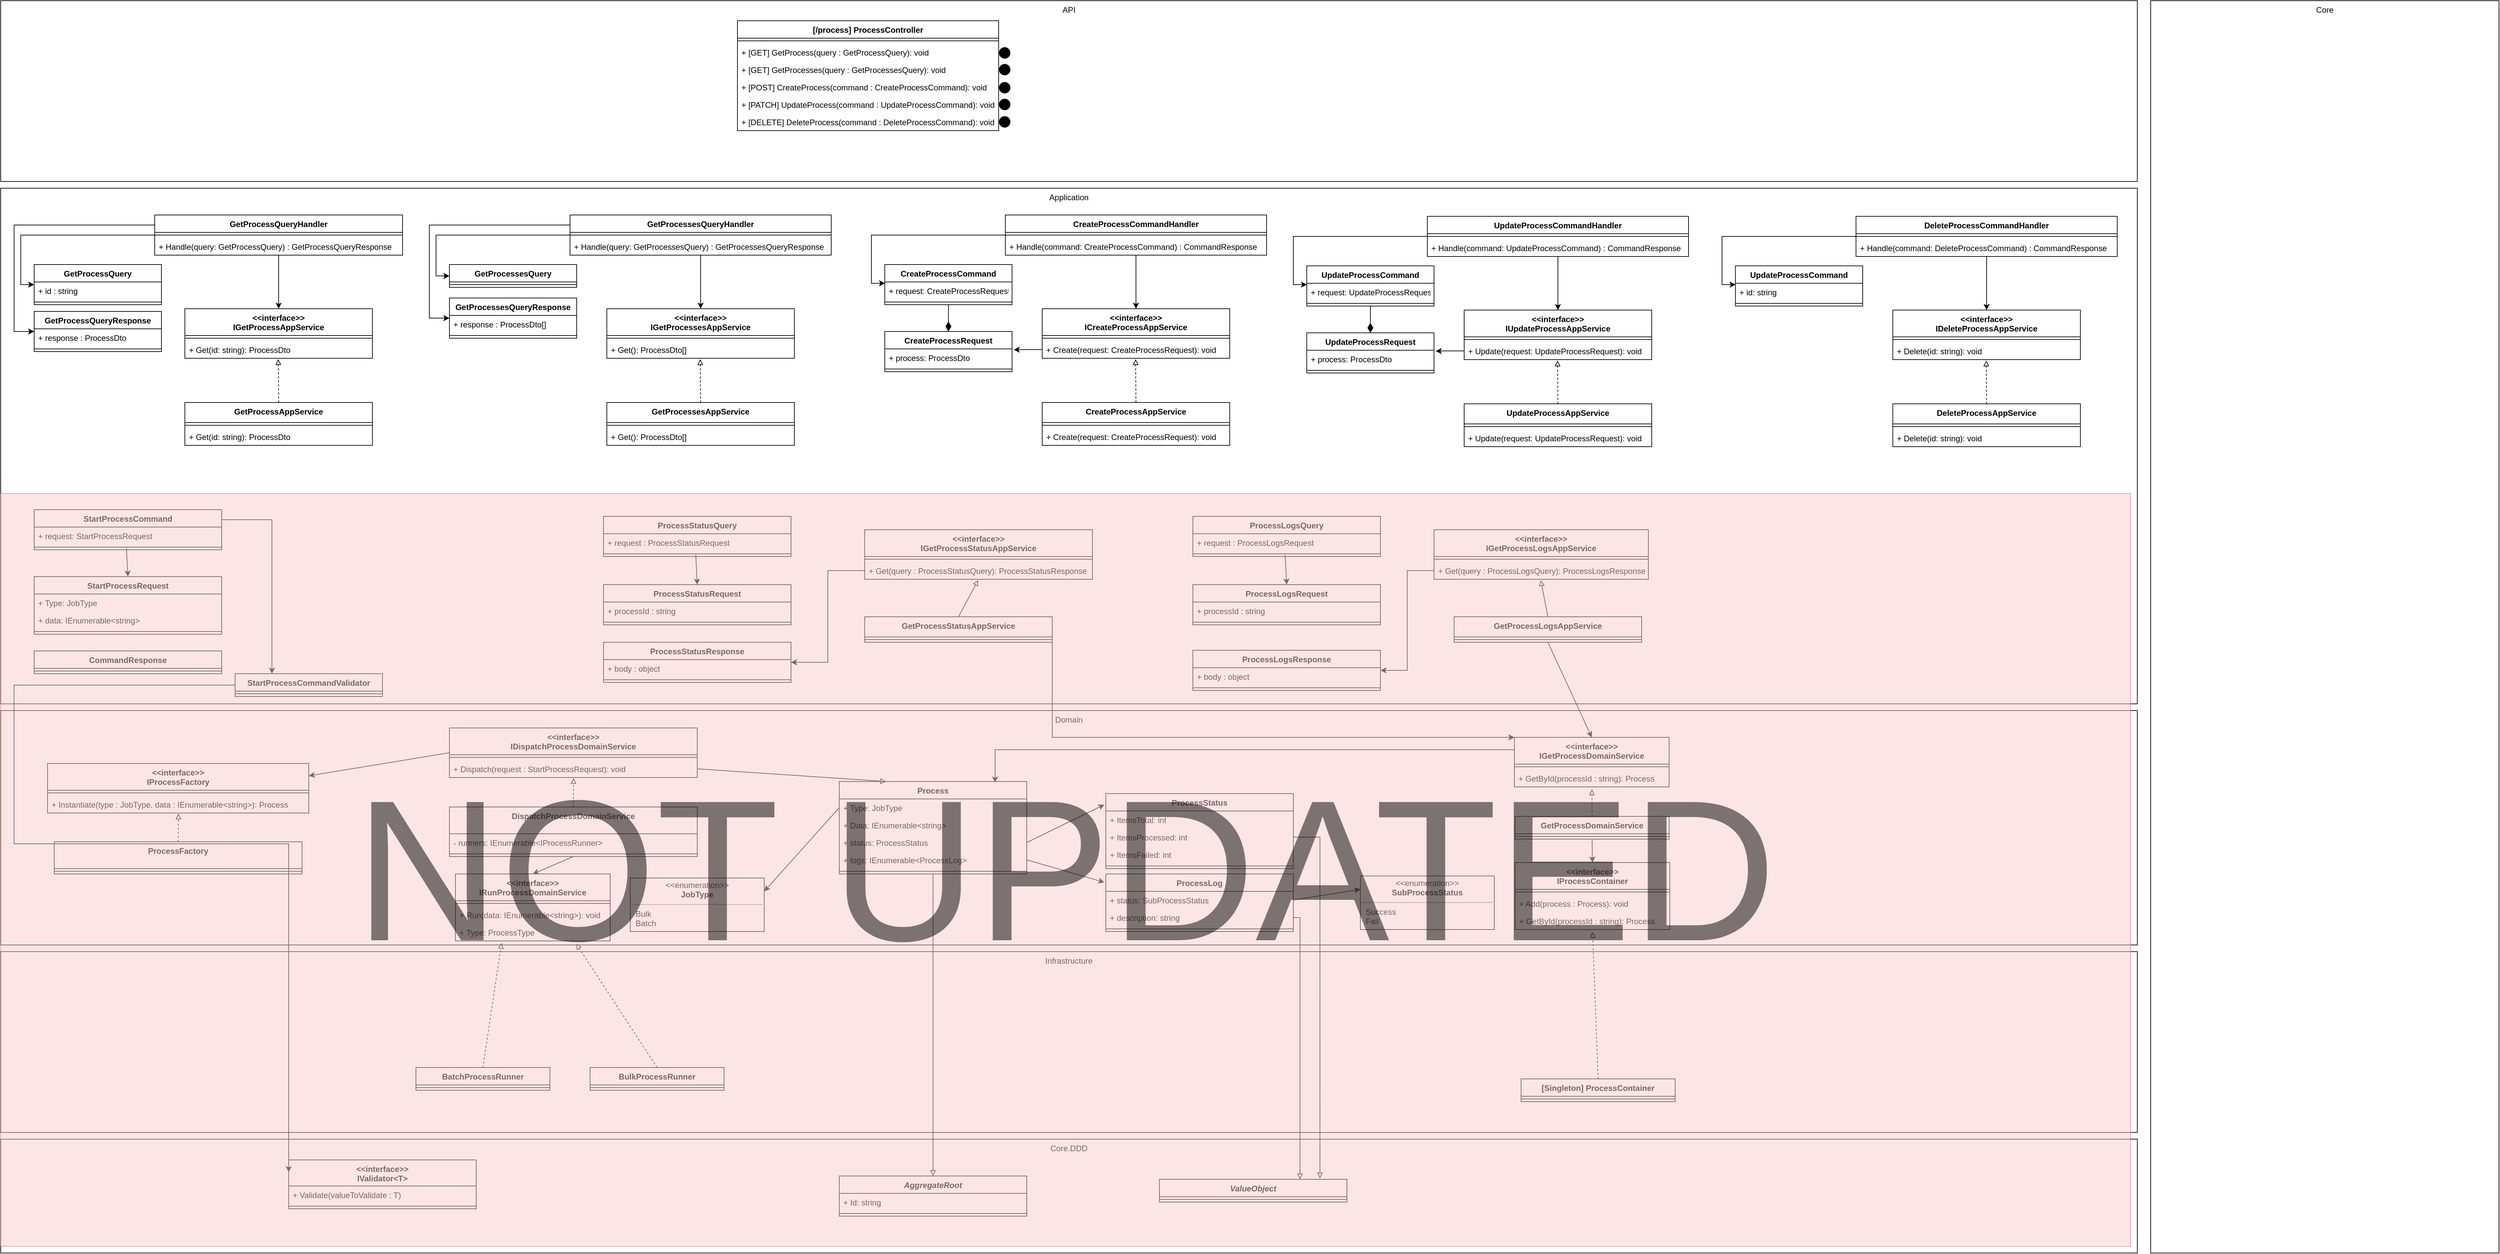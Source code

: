 <mxfile version="14.1.8" type="device" pages="2"><diagram id="qA2Z2XU4HjEcqDbQcufR" name="Class Diagram"><mxGraphModel dx="3910" dy="2485" grid="1" gridSize="10" guides="1" tooltips="1" connect="1" arrows="1" fold="1" page="1" pageScale="1" pageWidth="850" pageHeight="1100" math="0" shadow="0"><root><mxCell id="0"/><mxCell id="1" parent="0"/><mxCell id="Ah2xBvdGNWRzJ5lT6GcJ-3" value="API" style="rounded=0;whiteSpace=wrap;html=1;verticalAlign=top;" parent="1" vertex="1"><mxGeometry width="3190" height="270" as="geometry"/></mxCell><mxCell id="Ah2xBvdGNWRzJ5lT6GcJ-4" value="Application" style="rounded=0;whiteSpace=wrap;html=1;verticalAlign=top;" parent="1" vertex="1"><mxGeometry y="280" width="3190" height="770" as="geometry"/></mxCell><mxCell id="Ah2xBvdGNWRzJ5lT6GcJ-5" value="Domain" style="rounded=0;whiteSpace=wrap;html=1;verticalAlign=top;" parent="1" vertex="1"><mxGeometry y="1060" width="3190" height="350" as="geometry"/></mxCell><mxCell id="Ah2xBvdGNWRzJ5lT6GcJ-6" value="Infrastructure" style="rounded=0;whiteSpace=wrap;html=1;verticalAlign=top;" parent="1" vertex="1"><mxGeometry y="1420" width="3190" height="270" as="geometry"/></mxCell><mxCell id="25Sd2tmI2MsBJu7RhbcG-82" style="edgeStyle=none;rounded=0;orthogonalLoop=1;jettySize=auto;html=1;exitX=0.492;exitY=0.643;exitDx=0;exitDy=0;entryX=0.5;entryY=0;entryDx=0;entryDy=0;endArrow=classic;endFill=1;strokeWidth=1;exitPerimeter=0;" parent="1" source="sStluDB3QbXJ1252Q005-10" target="25Sd2tmI2MsBJu7RhbcG-78" edge="1"><mxGeometry relative="1" as="geometry"/></mxCell><mxCell id="mQ1qyGUyWNklAwU-oeHZ-39" style="edgeStyle=orthogonalEdgeStyle;rounded=0;orthogonalLoop=1;jettySize=auto;html=1;exitX=1;exitY=0.25;exitDx=0;exitDy=0;entryX=0.25;entryY=0;entryDx=0;entryDy=0;endArrow=classic;endFill=1;strokeWidth=1;" parent="1" source="sStluDB3QbXJ1252Q005-8" target="mQ1qyGUyWNklAwU-oeHZ-36" edge="1"><mxGeometry relative="1" as="geometry"/></mxCell><mxCell id="sStluDB3QbXJ1252Q005-8" value="StartProcessCommand" style="swimlane;fontStyle=1;align=center;verticalAlign=top;childLayout=stackLayout;horizontal=1;startSize=26;horizontalStack=0;resizeParent=1;resizeParentMax=0;resizeLast=0;collapsible=1;marginBottom=0;" parent="1" vertex="1"><mxGeometry x="50" y="760" width="280" height="60" as="geometry"/></mxCell><mxCell id="sStluDB3QbXJ1252Q005-9" value="+ request: StartProcessRequest" style="text;strokeColor=none;fillColor=none;align=left;verticalAlign=top;spacingLeft=4;spacingRight=4;overflow=hidden;rotatable=0;points=[[0,0.5],[1,0.5]];portConstraint=eastwest;fontStyle=0" parent="sStluDB3QbXJ1252Q005-8" vertex="1"><mxGeometry y="26" width="280" height="26" as="geometry"/></mxCell><mxCell id="sStluDB3QbXJ1252Q005-10" value="" style="line;strokeWidth=1;fillColor=none;align=left;verticalAlign=middle;spacingTop=-1;spacingLeft=3;spacingRight=3;rotatable=0;labelPosition=right;points=[];portConstraint=eastwest;" parent="sStluDB3QbXJ1252Q005-8" vertex="1"><mxGeometry y="52" width="280" height="8" as="geometry"/></mxCell><mxCell id="sStluDB3QbXJ1252Q005-13" value="[/process] ProcessController" style="swimlane;fontStyle=1;align=center;verticalAlign=top;childLayout=stackLayout;horizontal=1;startSize=26;horizontalStack=0;resizeParent=1;resizeParentMax=0;resizeLast=0;collapsible=1;marginBottom=0;" parent="1" vertex="1"><mxGeometry x="1100" y="30" width="390" height="164" as="geometry"/></mxCell><mxCell id="sStluDB3QbXJ1252Q005-14" value="" style="line;strokeWidth=1;fillColor=none;align=left;verticalAlign=middle;spacingTop=-1;spacingLeft=3;spacingRight=3;rotatable=0;labelPosition=right;points=[];portConstraint=eastwest;" parent="sStluDB3QbXJ1252Q005-13" vertex="1"><mxGeometry y="26" width="390" height="8" as="geometry"/></mxCell><mxCell id="sStluDB3QbXJ1252Q005-15" value="+ [GET] GetProcess(query : GetProcessQuery): void" style="text;strokeColor=none;fillColor=none;align=left;verticalAlign=top;spacingLeft=4;spacingRight=4;overflow=hidden;rotatable=0;points=[[0,0.5],[1,0.5]];portConstraint=eastwest;" parent="sStluDB3QbXJ1252Q005-13" vertex="1"><mxGeometry y="34" width="390" height="26" as="geometry"/></mxCell><mxCell id="9CyIILaS-DxCdf05tpeG-2" value="+ [GET] GetProcesses(query : GetProcessesQuery): void" style="text;strokeColor=none;fillColor=none;align=left;verticalAlign=top;spacingLeft=4;spacingRight=4;overflow=hidden;rotatable=0;points=[[0,0.5],[1,0.5]];portConstraint=eastwest;" vertex="1" parent="sStluDB3QbXJ1252Q005-13"><mxGeometry y="60" width="390" height="26" as="geometry"/></mxCell><mxCell id="9CyIILaS-DxCdf05tpeG-1" value="+ [POST] CreateProcess(command : CreateProcessCommand): void" style="text;strokeColor=none;fillColor=none;align=left;verticalAlign=top;spacingLeft=4;spacingRight=4;overflow=hidden;rotatable=0;points=[[0,0.5],[1,0.5]];portConstraint=eastwest;" vertex="1" parent="sStluDB3QbXJ1252Q005-13"><mxGeometry y="86" width="390" height="26" as="geometry"/></mxCell><mxCell id="9CyIILaS-DxCdf05tpeG-3" value="+ [PATCH] UpdateProcess(command : UpdateProcessCommand): void" style="text;strokeColor=none;fillColor=none;align=left;verticalAlign=top;spacingLeft=4;spacingRight=4;overflow=hidden;rotatable=0;points=[[0,0.5],[1,0.5]];portConstraint=eastwest;" vertex="1" parent="sStluDB3QbXJ1252Q005-13"><mxGeometry y="112" width="390" height="26" as="geometry"/></mxCell><mxCell id="9CyIILaS-DxCdf05tpeG-4" value="+ [DELETE] DeleteProcess(command : DeleteProcessCommand): void" style="text;strokeColor=none;fillColor=none;align=left;verticalAlign=top;spacingLeft=4;spacingRight=4;overflow=hidden;rotatable=0;points=[[0,0.5],[1,0.5]];portConstraint=eastwest;" vertex="1" parent="sStluDB3QbXJ1252Q005-13"><mxGeometry y="138" width="390" height="26" as="geometry"/></mxCell><mxCell id="sStluDB3QbXJ1252Q005-19" value="Process" style="swimlane;fontStyle=1;align=center;verticalAlign=top;childLayout=stackLayout;horizontal=1;startSize=26;horizontalStack=0;resizeParent=1;resizeParentMax=0;resizeLast=0;collapsible=1;marginBottom=0;" parent="1" vertex="1"><mxGeometry x="1252" y="1166" width="280" height="138" as="geometry"/></mxCell><mxCell id="sStluDB3QbXJ1252Q005-20" value="+ Type: JobType" style="text;strokeColor=none;fillColor=none;align=left;verticalAlign=top;spacingLeft=4;spacingRight=4;overflow=hidden;rotatable=0;points=[[0,0.5],[1,0.5]];portConstraint=eastwest;fontStyle=0" parent="sStluDB3QbXJ1252Q005-19" vertex="1"><mxGeometry y="26" width="280" height="26" as="geometry"/></mxCell><mxCell id="25Sd2tmI2MsBJu7RhbcG-9" value="+ Data: IEnumerable&lt;string&gt;" style="text;strokeColor=none;fillColor=none;align=left;verticalAlign=top;spacingLeft=4;spacingRight=4;overflow=hidden;rotatable=0;points=[[0,0.5],[1,0.5]];portConstraint=eastwest;fontStyle=0" parent="sStluDB3QbXJ1252Q005-19" vertex="1"><mxGeometry y="52" width="280" height="26" as="geometry"/></mxCell><mxCell id="25Sd2tmI2MsBJu7RhbcG-56" value="+ status: ProcessStatus" style="text;strokeColor=none;fillColor=none;align=left;verticalAlign=top;spacingLeft=4;spacingRight=4;overflow=hidden;rotatable=0;points=[[0,0.5],[1,0.5]];portConstraint=eastwest;fontStyle=0" parent="sStluDB3QbXJ1252Q005-19" vertex="1"><mxGeometry y="78" width="280" height="26" as="geometry"/></mxCell><mxCell id="25Sd2tmI2MsBJu7RhbcG-57" value="+ logs: IEnumerable&lt;ProcessLog&gt;" style="text;strokeColor=none;fillColor=none;align=left;verticalAlign=top;spacingLeft=4;spacingRight=4;overflow=hidden;rotatable=0;points=[[0,0.5],[1,0.5]];portConstraint=eastwest;fontStyle=0" parent="sStluDB3QbXJ1252Q005-19" vertex="1"><mxGeometry y="104" width="280" height="26" as="geometry"/></mxCell><mxCell id="sStluDB3QbXJ1252Q005-21" value="" style="line;strokeWidth=1;fillColor=none;align=left;verticalAlign=middle;spacingTop=-1;spacingLeft=3;spacingRight=3;rotatable=0;labelPosition=right;points=[];portConstraint=eastwest;" parent="sStluDB3QbXJ1252Q005-19" vertex="1"><mxGeometry y="130" width="280" height="8" as="geometry"/></mxCell><mxCell id="sStluDB3QbXJ1252Q005-38" value="&lt;p style=&quot;margin: 0px ; margin-top: 4px ; text-align: center&quot;&gt;&amp;lt;&amp;lt;enumeration&amp;gt;&amp;gt;&lt;br&gt;&lt;b&gt;JobType&lt;/b&gt;&lt;/p&gt;&lt;hr&gt;&lt;p style=&quot;margin: 0px ; margin-left: 8px ; text-align: left&quot;&gt;Bulk&lt;br&gt;Batch&lt;/p&gt;" style="shape=rect;html=1;overflow=fill;whiteSpace=wrap;" parent="1" vertex="1"><mxGeometry x="940" y="1310" width="200" height="80" as="geometry"/></mxCell><mxCell id="25Sd2tmI2MsBJu7RhbcG-1" value="Core.DDD" style="rounded=0;whiteSpace=wrap;html=1;verticalAlign=top;" parent="1" vertex="1"><mxGeometry y="1700" width="3190" height="170" as="geometry"/></mxCell><mxCell id="sStluDB3QbXJ1252Q005-24" value="AggregateRoot" style="swimlane;fontStyle=3;align=center;verticalAlign=top;childLayout=stackLayout;horizontal=1;startSize=26;horizontalStack=0;resizeParent=1;resizeParentMax=0;resizeLast=0;collapsible=1;marginBottom=0;" parent="1" vertex="1"><mxGeometry x="1252" y="1755" width="280" height="60" as="geometry"/></mxCell><mxCell id="sStluDB3QbXJ1252Q005-25" value="+ Id: string" style="text;strokeColor=none;fillColor=none;align=left;verticalAlign=top;spacingLeft=4;spacingRight=4;overflow=hidden;rotatable=0;points=[[0,0.5],[1,0.5]];portConstraint=eastwest;fontStyle=0" parent="sStluDB3QbXJ1252Q005-24" vertex="1"><mxGeometry y="26" width="280" height="26" as="geometry"/></mxCell><mxCell id="sStluDB3QbXJ1252Q005-26" value="" style="line;strokeWidth=1;fillColor=none;align=left;verticalAlign=middle;spacingTop=-1;spacingLeft=3;spacingRight=3;rotatable=0;labelPosition=right;points=[];portConstraint=eastwest;" parent="sStluDB3QbXJ1252Q005-24" vertex="1"><mxGeometry y="52" width="280" height="8" as="geometry"/></mxCell><mxCell id="sStluDB3QbXJ1252Q005-23" style="edgeStyle=orthogonalEdgeStyle;rounded=0;orthogonalLoop=1;jettySize=auto;html=1;exitX=0.5;exitY=1;exitDx=0;exitDy=0;entryX=0.5;entryY=0;entryDx=0;entryDy=0;endArrow=block;endFill=0;" parent="1" source="sStluDB3QbXJ1252Q005-19" target="sStluDB3QbXJ1252Q005-24" edge="1"><mxGeometry relative="1" as="geometry"><mxPoint x="1394.24" y="1314.654" as="sourcePoint"/><mxPoint x="1392.235" y="1490" as="targetPoint"/><Array as="points"/></mxGeometry></mxCell><mxCell id="25Sd2tmI2MsBJu7RhbcG-3" value="&lt;&lt;interface&gt;&gt;&#10;IRunProcessDomainService" style="swimlane;fontStyle=1;align=center;verticalAlign=top;childLayout=stackLayout;horizontal=1;startSize=40;horizontalStack=0;resizeParent=1;resizeParentMax=0;resizeLast=0;collapsible=1;marginBottom=0;" parent="1" vertex="1"><mxGeometry x="679" y="1304" width="231" height="100" as="geometry"/></mxCell><mxCell id="25Sd2tmI2MsBJu7RhbcG-5" value="" style="line;strokeWidth=1;fillColor=none;align=left;verticalAlign=middle;spacingTop=-1;spacingLeft=3;spacingRight=3;rotatable=0;labelPosition=right;points=[];portConstraint=eastwest;" parent="25Sd2tmI2MsBJu7RhbcG-3" vertex="1"><mxGeometry y="40" width="231" height="8" as="geometry"/></mxCell><mxCell id="25Sd2tmI2MsBJu7RhbcG-6" value="+ Run(data: IEnumerable&lt;string&gt;): void" style="text;strokeColor=none;fillColor=none;align=left;verticalAlign=top;spacingLeft=4;spacingRight=4;overflow=hidden;rotatable=0;points=[[0,0.5],[1,0.5]];portConstraint=eastwest;" parent="25Sd2tmI2MsBJu7RhbcG-3" vertex="1"><mxGeometry y="48" width="231" height="26" as="geometry"/></mxCell><mxCell id="mQ1qyGUyWNklAwU-oeHZ-19" value="+ Type: ProcessType" style="text;strokeColor=none;fillColor=none;align=left;verticalAlign=top;spacingLeft=4;spacingRight=4;overflow=hidden;rotatable=0;points=[[0,0.5],[1,0.5]];portConstraint=eastwest;" parent="25Sd2tmI2MsBJu7RhbcG-3" vertex="1"><mxGeometry y="74" width="231" height="26" as="geometry"/></mxCell><mxCell id="25Sd2tmI2MsBJu7RhbcG-8" style="edgeStyle=none;rounded=0;orthogonalLoop=1;jettySize=auto;html=1;exitX=0;exitY=0.5;exitDx=0;exitDy=0;entryX=1;entryY=0.25;entryDx=0;entryDy=0;endArrow=classic;endFill=1;strokeWidth=1;" parent="1" source="sStluDB3QbXJ1252Q005-20" target="sStluDB3QbXJ1252Q005-38" edge="1"><mxGeometry relative="1" as="geometry"/></mxCell><mxCell id="25Sd2tmI2MsBJu7RhbcG-21" style="edgeStyle=none;rounded=0;orthogonalLoop=1;jettySize=auto;html=1;exitX=0.5;exitY=0;exitDx=0;exitDy=0;entryX=0.78;entryY=1.158;entryDx=0;entryDy=0;entryPerimeter=0;endArrow=block;endFill=0;strokeWidth=1;dashed=1;" parent="1" source="25Sd2tmI2MsBJu7RhbcG-13" target="mQ1qyGUyWNklAwU-oeHZ-19" edge="1"><mxGeometry relative="1" as="geometry"/></mxCell><mxCell id="25Sd2tmI2MsBJu7RhbcG-13" value="BulkProcessRunner" style="swimlane;fontStyle=1;align=center;verticalAlign=top;childLayout=stackLayout;horizontal=1;startSize=26;horizontalStack=0;resizeParent=1;resizeParentMax=0;resizeLast=0;collapsible=1;marginBottom=0;" parent="1" vertex="1"><mxGeometry x="880" y="1593" width="200" height="34" as="geometry"/></mxCell><mxCell id="25Sd2tmI2MsBJu7RhbcG-14" value="" style="line;strokeWidth=1;fillColor=none;align=left;verticalAlign=middle;spacingTop=-1;spacingLeft=3;spacingRight=3;rotatable=0;labelPosition=right;points=[];portConstraint=eastwest;" parent="25Sd2tmI2MsBJu7RhbcG-13" vertex="1"><mxGeometry y="26" width="200" height="8" as="geometry"/></mxCell><mxCell id="25Sd2tmI2MsBJu7RhbcG-20" style="edgeStyle=none;rounded=0;orthogonalLoop=1;jettySize=auto;html=1;exitX=0.5;exitY=0;exitDx=0;exitDy=0;endArrow=block;endFill=0;strokeWidth=1;dashed=1;entryX=0.298;entryY=1.121;entryDx=0;entryDy=0;entryPerimeter=0;" parent="1" source="25Sd2tmI2MsBJu7RhbcG-15" target="mQ1qyGUyWNklAwU-oeHZ-19" edge="1"><mxGeometry relative="1" as="geometry"/></mxCell><mxCell id="25Sd2tmI2MsBJu7RhbcG-15" value="BatchProcessRunner" style="swimlane;fontStyle=1;align=center;verticalAlign=top;childLayout=stackLayout;horizontal=1;startSize=26;horizontalStack=0;resizeParent=1;resizeParentMax=0;resizeLast=0;collapsible=1;marginBottom=0;" parent="1" vertex="1"><mxGeometry x="620" y="1593" width="200" height="34" as="geometry"/></mxCell><mxCell id="25Sd2tmI2MsBJu7RhbcG-16" value="" style="line;strokeWidth=1;fillColor=none;align=left;verticalAlign=middle;spacingTop=-1;spacingLeft=3;spacingRight=3;rotatable=0;labelPosition=right;points=[];portConstraint=eastwest;" parent="25Sd2tmI2MsBJu7RhbcG-15" vertex="1"><mxGeometry y="26" width="200" height="8" as="geometry"/></mxCell><mxCell id="mQ1qyGUyWNklAwU-oeHZ-16" style="edgeStyle=none;rounded=0;orthogonalLoop=1;jettySize=auto;html=1;exitX=0;exitY=0.5;exitDx=0;exitDy=0;entryX=1;entryY=0.25;entryDx=0;entryDy=0;endArrow=classic;endFill=1;strokeWidth=1;" parent="1" source="25Sd2tmI2MsBJu7RhbcG-17" target="mQ1qyGUyWNklAwU-oeHZ-9" edge="1"><mxGeometry relative="1" as="geometry"/></mxCell><mxCell id="25Sd2tmI2MsBJu7RhbcG-17" value="&lt;&lt;interface&gt;&gt;&#10;IDispatchProcessDomainService" style="swimlane;fontStyle=1;align=center;verticalAlign=top;childLayout=stackLayout;horizontal=1;startSize=40;horizontalStack=0;resizeParent=1;resizeParentMax=0;resizeLast=0;collapsible=1;marginBottom=0;" parent="1" vertex="1"><mxGeometry x="670" y="1086" width="370" height="74" as="geometry"/></mxCell><mxCell id="25Sd2tmI2MsBJu7RhbcG-18" value="" style="line;strokeWidth=1;fillColor=none;align=left;verticalAlign=middle;spacingTop=-1;spacingLeft=3;spacingRight=3;rotatable=0;labelPosition=right;points=[];portConstraint=eastwest;" parent="25Sd2tmI2MsBJu7RhbcG-17" vertex="1"><mxGeometry y="40" width="370" height="8" as="geometry"/></mxCell><mxCell id="25Sd2tmI2MsBJu7RhbcG-19" value="+ Dispatch(request : StartProcessRequest): void" style="text;strokeColor=none;fillColor=none;align=left;verticalAlign=top;spacingLeft=4;spacingRight=4;overflow=hidden;rotatable=0;points=[[0,0.5],[1,0.5]];portConstraint=eastwest;fontStyle=0" parent="25Sd2tmI2MsBJu7RhbcG-17" vertex="1"><mxGeometry y="48" width="370" height="26" as="geometry"/></mxCell><mxCell id="25Sd2tmI2MsBJu7RhbcG-22" value="&lt;&lt;interface&gt;&gt;&#10;IProcessContainer" style="swimlane;fontStyle=1;align=center;verticalAlign=top;childLayout=stackLayout;horizontal=1;startSize=40;horizontalStack=0;resizeParent=1;resizeParentMax=0;resizeLast=0;collapsible=1;marginBottom=0;" parent="1" vertex="1"><mxGeometry x="2261" y="1287" width="231" height="100" as="geometry"/></mxCell><mxCell id="25Sd2tmI2MsBJu7RhbcG-23" value="" style="line;strokeWidth=1;fillColor=none;align=left;verticalAlign=middle;spacingTop=-1;spacingLeft=3;spacingRight=3;rotatable=0;labelPosition=right;points=[];portConstraint=eastwest;" parent="25Sd2tmI2MsBJu7RhbcG-22" vertex="1"><mxGeometry y="40" width="231" height="8" as="geometry"/></mxCell><mxCell id="25Sd2tmI2MsBJu7RhbcG-24" value="+ Add(process : Process): void" style="text;strokeColor=none;fillColor=none;align=left;verticalAlign=top;spacingLeft=4;spacingRight=4;overflow=hidden;rotatable=0;points=[[0,0.5],[1,0.5]];portConstraint=eastwest;" parent="25Sd2tmI2MsBJu7RhbcG-22" vertex="1"><mxGeometry y="48" width="231" height="26" as="geometry"/></mxCell><mxCell id="25Sd2tmI2MsBJu7RhbcG-25" value="+ GetById(processId : string): Process" style="text;strokeColor=none;fillColor=none;align=left;verticalAlign=top;spacingLeft=4;spacingRight=4;overflow=hidden;rotatable=0;points=[[0,0.5],[1,0.5]];portConstraint=eastwest;" parent="25Sd2tmI2MsBJu7RhbcG-22" vertex="1"><mxGeometry y="74" width="231" height="26" as="geometry"/></mxCell><mxCell id="25Sd2tmI2MsBJu7RhbcG-28" style="edgeStyle=none;rounded=0;orthogonalLoop=1;jettySize=auto;html=1;exitX=0.5;exitY=0;exitDx=0;exitDy=0;entryX=0.501;entryY=1.14;entryDx=0;entryDy=0;entryPerimeter=0;dashed=1;endArrow=block;endFill=0;strokeWidth=1;" parent="1" source="25Sd2tmI2MsBJu7RhbcG-26" target="25Sd2tmI2MsBJu7RhbcG-25" edge="1"><mxGeometry relative="1" as="geometry"/></mxCell><mxCell id="25Sd2tmI2MsBJu7RhbcG-26" value="[Singleton] ProcessContainer" style="swimlane;fontStyle=1;align=center;verticalAlign=top;childLayout=stackLayout;horizontal=1;startSize=26;horizontalStack=0;resizeParent=1;resizeParentMax=0;resizeLast=0;collapsible=1;marginBottom=0;" parent="1" vertex="1"><mxGeometry x="2270" y="1610" width="230" height="34" as="geometry"/></mxCell><mxCell id="25Sd2tmI2MsBJu7RhbcG-27" value="" style="line;strokeWidth=1;fillColor=none;align=left;verticalAlign=middle;spacingTop=-1;spacingLeft=3;spacingRight=3;rotatable=0;labelPosition=right;points=[];portConstraint=eastwest;" parent="25Sd2tmI2MsBJu7RhbcG-26" vertex="1"><mxGeometry y="26" width="230" height="8" as="geometry"/></mxCell><mxCell id="25Sd2tmI2MsBJu7RhbcG-38" style="edgeStyle=none;rounded=0;orthogonalLoop=1;jettySize=auto;html=1;exitX=0.5;exitY=0;exitDx=0;exitDy=0;entryX=0.501;entryY=1.031;entryDx=0;entryDy=0;entryPerimeter=0;dashed=1;endArrow=block;endFill=0;strokeWidth=1;" parent="1" source="25Sd2tmI2MsBJu7RhbcG-34" target="25Sd2tmI2MsBJu7RhbcG-19" edge="1"><mxGeometry relative="1" as="geometry"/></mxCell><mxCell id="mQ1qyGUyWNklAwU-oeHZ-5" style="edgeStyle=none;rounded=0;orthogonalLoop=1;jettySize=auto;html=1;exitX=0.5;exitY=1;exitDx=0;exitDy=0;entryX=0.5;entryY=0;entryDx=0;entryDy=0;endArrow=classic;endFill=1;strokeWidth=1;" parent="1" source="25Sd2tmI2MsBJu7RhbcG-34" target="25Sd2tmI2MsBJu7RhbcG-3" edge="1"><mxGeometry relative="1" as="geometry"/></mxCell><mxCell id="25Sd2tmI2MsBJu7RhbcG-34" value="DispatchProcessDomainService" style="swimlane;fontStyle=1;align=center;verticalAlign=top;childLayout=stackLayout;horizontal=1;startSize=40;horizontalStack=0;resizeParent=1;resizeParentMax=0;resizeLast=0;collapsible=1;marginBottom=0;" parent="1" vertex="1"><mxGeometry x="670" y="1204" width="370" height="74" as="geometry"/></mxCell><mxCell id="25Sd2tmI2MsBJu7RhbcG-35" value="- runners: IEnumerable&lt;IProcessRunner&gt;" style="text;strokeColor=none;fillColor=none;align=left;verticalAlign=top;spacingLeft=4;spacingRight=4;overflow=hidden;rotatable=0;points=[[0,0.5],[1,0.5]];portConstraint=eastwest;fontStyle=0" parent="25Sd2tmI2MsBJu7RhbcG-34" vertex="1"><mxGeometry y="40" width="370" height="26" as="geometry"/></mxCell><mxCell id="25Sd2tmI2MsBJu7RhbcG-36" value="" style="line;strokeWidth=1;fillColor=none;align=left;verticalAlign=middle;spacingTop=-1;spacingLeft=3;spacingRight=3;rotatable=0;labelPosition=right;points=[];portConstraint=eastwest;" parent="25Sd2tmI2MsBJu7RhbcG-34" vertex="1"><mxGeometry y="66" width="370" height="8" as="geometry"/></mxCell><mxCell id="25Sd2tmI2MsBJu7RhbcG-39" style="edgeStyle=none;rounded=0;orthogonalLoop=1;jettySize=auto;html=1;exitX=1;exitY=0.5;exitDx=0;exitDy=0;entryX=0.25;entryY=0;entryDx=0;entryDy=0;endArrow=block;endFill=0;strokeWidth=1;" parent="1" source="25Sd2tmI2MsBJu7RhbcG-19" target="sStluDB3QbXJ1252Q005-19" edge="1"><mxGeometry relative="1" as="geometry"/></mxCell><mxCell id="25Sd2tmI2MsBJu7RhbcG-40" value="ProcessStatus" style="swimlane;fontStyle=1;align=center;verticalAlign=top;childLayout=stackLayout;horizontal=1;startSize=26;horizontalStack=0;resizeParent=1;resizeParentMax=0;resizeLast=0;collapsible=1;marginBottom=0;" parent="1" vertex="1"><mxGeometry x="1650" y="1184" width="280" height="112" as="geometry"/></mxCell><mxCell id="25Sd2tmI2MsBJu7RhbcG-41" value="+ ItemsTotal: int" style="text;strokeColor=none;fillColor=none;align=left;verticalAlign=top;spacingLeft=4;spacingRight=4;overflow=hidden;rotatable=0;points=[[0,0.5],[1,0.5]];portConstraint=eastwest;fontStyle=0" parent="25Sd2tmI2MsBJu7RhbcG-40" vertex="1"><mxGeometry y="26" width="280" height="26" as="geometry"/></mxCell><mxCell id="25Sd2tmI2MsBJu7RhbcG-46" value="+ ItemsProcessed: int" style="text;strokeColor=none;fillColor=none;align=left;verticalAlign=top;spacingLeft=4;spacingRight=4;overflow=hidden;rotatable=0;points=[[0,0.5],[1,0.5]];portConstraint=eastwest;fontStyle=0" parent="25Sd2tmI2MsBJu7RhbcG-40" vertex="1"><mxGeometry y="52" width="280" height="26" as="geometry"/></mxCell><mxCell id="25Sd2tmI2MsBJu7RhbcG-45" value="+ ItemsFailed: int" style="text;strokeColor=none;fillColor=none;align=left;verticalAlign=top;spacingLeft=4;spacingRight=4;overflow=hidden;rotatable=0;points=[[0,0.5],[1,0.5]];portConstraint=eastwest;fontStyle=0" parent="25Sd2tmI2MsBJu7RhbcG-40" vertex="1"><mxGeometry y="78" width="280" height="26" as="geometry"/></mxCell><mxCell id="25Sd2tmI2MsBJu7RhbcG-43" value="" style="line;strokeWidth=1;fillColor=none;align=left;verticalAlign=middle;spacingTop=-1;spacingLeft=3;spacingRight=3;rotatable=0;labelPosition=right;points=[];portConstraint=eastwest;" parent="25Sd2tmI2MsBJu7RhbcG-40" vertex="1"><mxGeometry y="104" width="280" height="8" as="geometry"/></mxCell><mxCell id="25Sd2tmI2MsBJu7RhbcG-47" value="ProcessLog" style="swimlane;fontStyle=1;align=center;verticalAlign=top;childLayout=stackLayout;horizontal=1;startSize=26;horizontalStack=0;resizeParent=1;resizeParentMax=0;resizeLast=0;collapsible=1;marginBottom=0;" parent="1" vertex="1"><mxGeometry x="1650" y="1304" width="280" height="86" as="geometry"/></mxCell><mxCell id="25Sd2tmI2MsBJu7RhbcG-48" value="+ status: SubProcessStatus" style="text;strokeColor=none;fillColor=none;align=left;verticalAlign=top;spacingLeft=4;spacingRight=4;overflow=hidden;rotatable=0;points=[[0,0.5],[1,0.5]];portConstraint=eastwest;fontStyle=0" parent="25Sd2tmI2MsBJu7RhbcG-47" vertex="1"><mxGeometry y="26" width="280" height="26" as="geometry"/></mxCell><mxCell id="25Sd2tmI2MsBJu7RhbcG-49" value="+ description: string" style="text;strokeColor=none;fillColor=none;align=left;verticalAlign=top;spacingLeft=4;spacingRight=4;overflow=hidden;rotatable=0;points=[[0,0.5],[1,0.5]];portConstraint=eastwest;fontStyle=0" parent="25Sd2tmI2MsBJu7RhbcG-47" vertex="1"><mxGeometry y="52" width="280" height="26" as="geometry"/></mxCell><mxCell id="25Sd2tmI2MsBJu7RhbcG-51" value="" style="line;strokeWidth=1;fillColor=none;align=left;verticalAlign=middle;spacingTop=-1;spacingLeft=3;spacingRight=3;rotatable=0;labelPosition=right;points=[];portConstraint=eastwest;" parent="25Sd2tmI2MsBJu7RhbcG-47" vertex="1"><mxGeometry y="78" width="280" height="8" as="geometry"/></mxCell><mxCell id="25Sd2tmI2MsBJu7RhbcG-53" value="&lt;p style=&quot;margin: 0px ; margin-top: 4px ; text-align: center&quot;&gt;&amp;lt;&amp;lt;enumeration&amp;gt;&amp;gt;&lt;br&gt;&lt;b&gt;SubProcessStatus&lt;/b&gt;&lt;/p&gt;&lt;hr&gt;&lt;p style=&quot;margin: 0px ; margin-left: 8px ; text-align: left&quot;&gt;Success&lt;br&gt;Fail&lt;/p&gt;" style="shape=rect;html=1;overflow=fill;whiteSpace=wrap;" parent="1" vertex="1"><mxGeometry x="2030" y="1307" width="200" height="80" as="geometry"/></mxCell><mxCell id="25Sd2tmI2MsBJu7RhbcG-54" style="edgeStyle=none;rounded=0;orthogonalLoop=1;jettySize=auto;html=1;exitX=1;exitY=0.5;exitDx=0;exitDy=0;entryX=0;entryY=0.25;entryDx=0;entryDy=0;endArrow=classic;endFill=1;strokeWidth=1;" parent="1" source="25Sd2tmI2MsBJu7RhbcG-48" target="25Sd2tmI2MsBJu7RhbcG-53" edge="1"><mxGeometry relative="1" as="geometry"/></mxCell><mxCell id="25Sd2tmI2MsBJu7RhbcG-58" style="edgeStyle=none;rounded=0;orthogonalLoop=1;jettySize=auto;html=1;exitX=1;exitY=0.5;exitDx=0;exitDy=0;entryX=-0.008;entryY=0.148;entryDx=0;entryDy=0;endArrow=classic;endFill=1;strokeWidth=1;entryPerimeter=0;" parent="1" source="25Sd2tmI2MsBJu7RhbcG-56" target="25Sd2tmI2MsBJu7RhbcG-40" edge="1"><mxGeometry relative="1" as="geometry"/></mxCell><mxCell id="25Sd2tmI2MsBJu7RhbcG-59" style="edgeStyle=none;rounded=0;orthogonalLoop=1;jettySize=auto;html=1;exitX=1;exitY=0.5;exitDx=0;exitDy=0;entryX=-0.008;entryY=0.145;entryDx=0;entryDy=0;entryPerimeter=0;endArrow=classic;endFill=1;strokeWidth=1;" parent="1" source="25Sd2tmI2MsBJu7RhbcG-57" target="25Sd2tmI2MsBJu7RhbcG-47" edge="1"><mxGeometry relative="1" as="geometry"/></mxCell><mxCell id="25Sd2tmI2MsBJu7RhbcG-60" value="&lt;&lt;interface&gt;&gt;&#10;IGetProcessAppService" style="swimlane;fontStyle=1;align=center;verticalAlign=top;childLayout=stackLayout;horizontal=1;startSize=40;horizontalStack=0;resizeParent=1;resizeParentMax=0;resizeLast=0;collapsible=1;marginBottom=0;" parent="1" vertex="1"><mxGeometry x="275" y="460" width="280" height="74" as="geometry"/></mxCell><mxCell id="25Sd2tmI2MsBJu7RhbcG-62" value="" style="line;strokeWidth=1;fillColor=none;align=left;verticalAlign=middle;spacingTop=-1;spacingLeft=3;spacingRight=3;rotatable=0;labelPosition=right;points=[];portConstraint=eastwest;" parent="25Sd2tmI2MsBJu7RhbcG-60" vertex="1"><mxGeometry y="40" width="280" height="8" as="geometry"/></mxCell><mxCell id="25Sd2tmI2MsBJu7RhbcG-63" value="+ Get(id: string): ProcessDto" style="text;strokeColor=none;fillColor=none;align=left;verticalAlign=top;spacingLeft=4;spacingRight=4;overflow=hidden;rotatable=0;points=[[0,0.5],[1,0.5]];portConstraint=eastwest;" parent="25Sd2tmI2MsBJu7RhbcG-60" vertex="1"><mxGeometry y="48" width="280" height="26" as="geometry"/></mxCell><mxCell id="25Sd2tmI2MsBJu7RhbcG-75" style="edgeStyle=none;rounded=0;orthogonalLoop=1;jettySize=auto;html=1;exitX=0.5;exitY=0;exitDx=0;exitDy=0;entryX=0.498;entryY=1.051;entryDx=0;entryDy=0;entryPerimeter=0;endArrow=block;endFill=0;strokeWidth=1;dashed=1;" parent="1" source="25Sd2tmI2MsBJu7RhbcG-70" target="25Sd2tmI2MsBJu7RhbcG-63" edge="1"><mxGeometry relative="1" as="geometry"/></mxCell><mxCell id="25Sd2tmI2MsBJu7RhbcG-70" value="GetProcessAppService" style="swimlane;fontStyle=1;align=center;verticalAlign=top;childLayout=stackLayout;horizontal=1;startSize=30;horizontalStack=0;resizeParent=1;resizeParentMax=0;resizeLast=0;collapsible=1;marginBottom=0;" parent="1" vertex="1"><mxGeometry x="275" y="600" width="280" height="64" as="geometry"/></mxCell><mxCell id="25Sd2tmI2MsBJu7RhbcG-71" value="" style="line;strokeWidth=1;fillColor=none;align=left;verticalAlign=middle;spacingTop=-1;spacingLeft=3;spacingRight=3;rotatable=0;labelPosition=right;points=[];portConstraint=eastwest;" parent="25Sd2tmI2MsBJu7RhbcG-70" vertex="1"><mxGeometry y="30" width="280" height="8" as="geometry"/></mxCell><mxCell id="9CyIILaS-DxCdf05tpeG-24" value="+ Get(id: string): ProcessDto" style="text;strokeColor=none;fillColor=none;align=left;verticalAlign=top;spacingLeft=4;spacingRight=4;overflow=hidden;rotatable=0;points=[[0,0.5],[1,0.5]];portConstraint=eastwest;" vertex="1" parent="25Sd2tmI2MsBJu7RhbcG-70"><mxGeometry y="38" width="280" height="26" as="geometry"/></mxCell><mxCell id="25Sd2tmI2MsBJu7RhbcG-78" value="StartProcessRequest" style="swimlane;fontStyle=1;align=center;verticalAlign=top;childLayout=stackLayout;horizontal=1;startSize=26;horizontalStack=0;resizeParent=1;resizeParentMax=0;resizeLast=0;collapsible=1;marginBottom=0;" parent="1" vertex="1"><mxGeometry x="50" y="860" width="280" height="86" as="geometry"/></mxCell><mxCell id="25Sd2tmI2MsBJu7RhbcG-79" value="+ Type: JobType" style="text;strokeColor=none;fillColor=none;align=left;verticalAlign=top;spacingLeft=4;spacingRight=4;overflow=hidden;rotatable=0;points=[[0,0.5],[1,0.5]];portConstraint=eastwest;fontStyle=0" parent="25Sd2tmI2MsBJu7RhbcG-78" vertex="1"><mxGeometry y="26" width="280" height="26" as="geometry"/></mxCell><mxCell id="25Sd2tmI2MsBJu7RhbcG-81" value="+ data: IEnumerable&lt;string&gt;" style="text;strokeColor=none;fillColor=none;align=left;verticalAlign=top;spacingLeft=4;spacingRight=4;overflow=hidden;rotatable=0;points=[[0,0.5],[1,0.5]];portConstraint=eastwest;fontStyle=0" parent="25Sd2tmI2MsBJu7RhbcG-78" vertex="1"><mxGeometry y="52" width="280" height="26" as="geometry"/></mxCell><mxCell id="25Sd2tmI2MsBJu7RhbcG-80" value="" style="line;strokeWidth=1;fillColor=none;align=left;verticalAlign=middle;spacingTop=-1;spacingLeft=3;spacingRight=3;rotatable=0;labelPosition=right;points=[];portConstraint=eastwest;" parent="25Sd2tmI2MsBJu7RhbcG-78" vertex="1"><mxGeometry y="78" width="280" height="8" as="geometry"/></mxCell><mxCell id="25Sd2tmI2MsBJu7RhbcG-83" style="edgeStyle=none;rounded=0;orthogonalLoop=1;jettySize=auto;html=1;exitX=0.492;exitY=0.643;exitDx=0;exitDy=0;entryX=0.5;entryY=0;entryDx=0;entryDy=0;endArrow=classic;endFill=1;strokeWidth=1;exitPerimeter=0;" parent="1" source="25Sd2tmI2MsBJu7RhbcG-86" target="25Sd2tmI2MsBJu7RhbcG-93" edge="1"><mxGeometry relative="1" as="geometry"/></mxCell><mxCell id="25Sd2tmI2MsBJu7RhbcG-84" value="ProcessStatusQuery" style="swimlane;fontStyle=1;align=center;verticalAlign=top;childLayout=stackLayout;horizontal=1;startSize=26;horizontalStack=0;resizeParent=1;resizeParentMax=0;resizeLast=0;collapsible=1;marginBottom=0;" parent="1" vertex="1"><mxGeometry x="900" y="770" width="280" height="60" as="geometry"/></mxCell><mxCell id="25Sd2tmI2MsBJu7RhbcG-85" value="+ request : ProcessStatusRequest" style="text;strokeColor=none;fillColor=none;align=left;verticalAlign=top;spacingLeft=4;spacingRight=4;overflow=hidden;rotatable=0;points=[[0,0.5],[1,0.5]];portConstraint=eastwest;fontStyle=0" parent="25Sd2tmI2MsBJu7RhbcG-84" vertex="1"><mxGeometry y="26" width="280" height="26" as="geometry"/></mxCell><mxCell id="25Sd2tmI2MsBJu7RhbcG-86" value="" style="line;strokeWidth=1;fillColor=none;align=left;verticalAlign=middle;spacingTop=-1;spacingLeft=3;spacingRight=3;rotatable=0;labelPosition=right;points=[];portConstraint=eastwest;" parent="25Sd2tmI2MsBJu7RhbcG-84" vertex="1"><mxGeometry y="52" width="280" height="8" as="geometry"/></mxCell><mxCell id="25Sd2tmI2MsBJu7RhbcG-87" value="&lt;&lt;interface&gt;&gt;&#10;IGetProcessStatusAppService" style="swimlane;fontStyle=1;align=center;verticalAlign=top;childLayout=stackLayout;horizontal=1;startSize=40;horizontalStack=0;resizeParent=1;resizeParentMax=0;resizeLast=0;collapsible=1;marginBottom=0;" parent="1" vertex="1"><mxGeometry x="1290" y="790" width="340" height="74" as="geometry"/></mxCell><mxCell id="25Sd2tmI2MsBJu7RhbcG-88" value="" style="line;strokeWidth=1;fillColor=none;align=left;verticalAlign=middle;spacingTop=-1;spacingLeft=3;spacingRight=3;rotatable=0;labelPosition=right;points=[];portConstraint=eastwest;" parent="25Sd2tmI2MsBJu7RhbcG-87" vertex="1"><mxGeometry y="40" width="340" height="8" as="geometry"/></mxCell><mxCell id="25Sd2tmI2MsBJu7RhbcG-89" value="+ Get(query : ProcessStatusQuery): ProcessStatusResponse" style="text;strokeColor=none;fillColor=none;align=left;verticalAlign=top;spacingLeft=4;spacingRight=4;overflow=hidden;rotatable=0;points=[[0,0.5],[1,0.5]];portConstraint=eastwest;" parent="25Sd2tmI2MsBJu7RhbcG-87" vertex="1"><mxGeometry y="48" width="340" height="26" as="geometry"/></mxCell><mxCell id="25Sd2tmI2MsBJu7RhbcG-90" style="edgeStyle=none;rounded=0;orthogonalLoop=1;jettySize=auto;html=1;exitX=0.5;exitY=0;exitDx=0;exitDy=0;entryX=0.498;entryY=1.051;entryDx=0;entryDy=0;entryPerimeter=0;endArrow=block;endFill=0;strokeWidth=1;" parent="1" source="25Sd2tmI2MsBJu7RhbcG-91" target="25Sd2tmI2MsBJu7RhbcG-89" edge="1"><mxGeometry relative="1" as="geometry"/></mxCell><mxCell id="25Sd2tmI2MsBJu7RhbcG-131" style="edgeStyle=orthogonalEdgeStyle;rounded=0;orthogonalLoop=1;jettySize=auto;html=1;exitX=1;exitY=0.5;exitDx=0;exitDy=0;endArrow=classic;endFill=1;strokeWidth=1;entryX=0;entryY=0;entryDx=0;entryDy=0;" parent="1" source="25Sd2tmI2MsBJu7RhbcG-91" target="25Sd2tmI2MsBJu7RhbcG-99" edge="1"><mxGeometry relative="1" as="geometry"><mxPoint x="2384.706" y="610" as="targetPoint"/><Array as="points"><mxPoint x="1570" y="1100"/></Array></mxGeometry></mxCell><mxCell id="25Sd2tmI2MsBJu7RhbcG-91" value="GetProcessStatusAppService" style="swimlane;fontStyle=1;align=center;verticalAlign=top;childLayout=stackLayout;horizontal=1;startSize=30;horizontalStack=0;resizeParent=1;resizeParentMax=0;resizeLast=0;collapsible=1;marginBottom=0;" parent="1" vertex="1"><mxGeometry x="1290" y="920" width="280" height="38" as="geometry"/></mxCell><mxCell id="25Sd2tmI2MsBJu7RhbcG-92" value="" style="line;strokeWidth=1;fillColor=none;align=left;verticalAlign=middle;spacingTop=-1;spacingLeft=3;spacingRight=3;rotatable=0;labelPosition=right;points=[];portConstraint=eastwest;" parent="25Sd2tmI2MsBJu7RhbcG-91" vertex="1"><mxGeometry y="30" width="280" height="8" as="geometry"/></mxCell><mxCell id="25Sd2tmI2MsBJu7RhbcG-93" value="ProcessStatusRequest" style="swimlane;fontStyle=1;align=center;verticalAlign=top;childLayout=stackLayout;horizontal=1;startSize=26;horizontalStack=0;resizeParent=1;resizeParentMax=0;resizeLast=0;collapsible=1;marginBottom=0;" parent="1" vertex="1"><mxGeometry x="900" y="872" width="280" height="60" as="geometry"/></mxCell><mxCell id="25Sd2tmI2MsBJu7RhbcG-94" value="+ processId : string" style="text;strokeColor=none;fillColor=none;align=left;verticalAlign=top;spacingLeft=4;spacingRight=4;overflow=hidden;rotatable=0;points=[[0,0.5],[1,0.5]];portConstraint=eastwest;fontStyle=0" parent="25Sd2tmI2MsBJu7RhbcG-93" vertex="1"><mxGeometry y="26" width="280" height="26" as="geometry"/></mxCell><mxCell id="25Sd2tmI2MsBJu7RhbcG-96" value="" style="line;strokeWidth=1;fillColor=none;align=left;verticalAlign=middle;spacingTop=-1;spacingLeft=3;spacingRight=3;rotatable=0;labelPosition=right;points=[];portConstraint=eastwest;" parent="25Sd2tmI2MsBJu7RhbcG-93" vertex="1"><mxGeometry y="52" width="280" height="8" as="geometry"/></mxCell><mxCell id="25Sd2tmI2MsBJu7RhbcG-106" style="edgeStyle=orthogonalEdgeStyle;rounded=0;orthogonalLoop=1;jettySize=auto;html=1;exitX=0;exitY=0.25;exitDx=0;exitDy=0;entryX=0.831;entryY=0.01;entryDx=0;entryDy=0;entryPerimeter=0;endArrow=classic;endFill=1;strokeWidth=1;" parent="1" source="25Sd2tmI2MsBJu7RhbcG-99" target="sStluDB3QbXJ1252Q005-19" edge="1"><mxGeometry relative="1" as="geometry"><Array as="points"><mxPoint x="1485" y="1119"/></Array></mxGeometry></mxCell><mxCell id="25Sd2tmI2MsBJu7RhbcG-99" value="&lt;&lt;interface&gt;&gt;&#10;IGetProcessDomainService" style="swimlane;fontStyle=1;align=center;verticalAlign=top;childLayout=stackLayout;horizontal=1;startSize=40;horizontalStack=0;resizeParent=1;resizeParentMax=0;resizeLast=0;collapsible=1;marginBottom=0;" parent="1" vertex="1"><mxGeometry x="2260" y="1100" width="231" height="74" as="geometry"/></mxCell><mxCell id="25Sd2tmI2MsBJu7RhbcG-100" value="" style="line;strokeWidth=1;fillColor=none;align=left;verticalAlign=middle;spacingTop=-1;spacingLeft=3;spacingRight=3;rotatable=0;labelPosition=right;points=[];portConstraint=eastwest;" parent="25Sd2tmI2MsBJu7RhbcG-99" vertex="1"><mxGeometry y="40" width="231" height="8" as="geometry"/></mxCell><mxCell id="25Sd2tmI2MsBJu7RhbcG-102" value="+ GetById(processId : string): Process" style="text;strokeColor=none;fillColor=none;align=left;verticalAlign=top;spacingLeft=4;spacingRight=4;overflow=hidden;rotatable=0;points=[[0,0.5],[1,0.5]];portConstraint=eastwest;" parent="25Sd2tmI2MsBJu7RhbcG-99" vertex="1"><mxGeometry y="48" width="231" height="26" as="geometry"/></mxCell><mxCell id="25Sd2tmI2MsBJu7RhbcG-103" style="edgeStyle=none;rounded=0;orthogonalLoop=1;jettySize=auto;html=1;exitX=0.5;exitY=0;exitDx=0;exitDy=0;entryX=0.501;entryY=1.14;entryDx=0;entryDy=0;entryPerimeter=0;dashed=1;endArrow=block;endFill=0;strokeWidth=1;" parent="1" source="25Sd2tmI2MsBJu7RhbcG-104" target="25Sd2tmI2MsBJu7RhbcG-102" edge="1"><mxGeometry relative="1" as="geometry"/></mxCell><mxCell id="mQ1qyGUyWNklAwU-oeHZ-4" style="edgeStyle=none;rounded=0;orthogonalLoop=1;jettySize=auto;html=1;exitX=0.5;exitY=1;exitDx=0;exitDy=0;entryX=0.5;entryY=0;entryDx=0;entryDy=0;endArrow=classic;endFill=1;strokeWidth=1;" parent="1" source="25Sd2tmI2MsBJu7RhbcG-104" target="25Sd2tmI2MsBJu7RhbcG-22" edge="1"><mxGeometry relative="1" as="geometry"/></mxCell><mxCell id="25Sd2tmI2MsBJu7RhbcG-104" value="GetProcessDomainService" style="swimlane;fontStyle=1;align=center;verticalAlign=top;childLayout=stackLayout;horizontal=1;startSize=26;horizontalStack=0;resizeParent=1;resizeParentMax=0;resizeLast=0;collapsible=1;marginBottom=0;" parent="1" vertex="1"><mxGeometry x="2261" y="1218" width="230" height="34" as="geometry"/></mxCell><mxCell id="25Sd2tmI2MsBJu7RhbcG-105" value="" style="line;strokeWidth=1;fillColor=none;align=left;verticalAlign=middle;spacingTop=-1;spacingLeft=3;spacingRight=3;rotatable=0;labelPosition=right;points=[];portConstraint=eastwest;" parent="25Sd2tmI2MsBJu7RhbcG-104" vertex="1"><mxGeometry y="26" width="230" height="8" as="geometry"/></mxCell><mxCell id="25Sd2tmI2MsBJu7RhbcG-115" style="edgeStyle=none;rounded=0;orthogonalLoop=1;jettySize=auto;html=1;exitX=0.492;exitY=0.643;exitDx=0;exitDy=0;entryX=0.5;entryY=0;entryDx=0;entryDy=0;endArrow=classic;endFill=1;strokeWidth=1;exitPerimeter=0;" parent="1" target="25Sd2tmI2MsBJu7RhbcG-123" edge="1"><mxGeometry relative="1" as="geometry"><mxPoint x="1917.76" y="827.144" as="sourcePoint"/></mxGeometry></mxCell><mxCell id="25Sd2tmI2MsBJu7RhbcG-117" value="&lt;&lt;interface&gt;&gt;&#10;IGetProcessLogsAppService" style="swimlane;fontStyle=1;align=center;verticalAlign=top;childLayout=stackLayout;horizontal=1;startSize=40;horizontalStack=0;resizeParent=1;resizeParentMax=0;resizeLast=0;collapsible=1;marginBottom=0;" parent="1" vertex="1"><mxGeometry x="2140" y="790" width="320" height="74" as="geometry"/></mxCell><mxCell id="25Sd2tmI2MsBJu7RhbcG-118" value="" style="line;strokeWidth=1;fillColor=none;align=left;verticalAlign=middle;spacingTop=-1;spacingLeft=3;spacingRight=3;rotatable=0;labelPosition=right;points=[];portConstraint=eastwest;" parent="25Sd2tmI2MsBJu7RhbcG-117" vertex="1"><mxGeometry y="40" width="320" height="8" as="geometry"/></mxCell><mxCell id="25Sd2tmI2MsBJu7RhbcG-119" value="+ Get(query : ProcessLogsQuery): ProcessLogsResponse" style="text;strokeColor=none;fillColor=none;align=left;verticalAlign=top;spacingLeft=4;spacingRight=4;overflow=hidden;rotatable=0;points=[[0,0.5],[1,0.5]];portConstraint=eastwest;" parent="25Sd2tmI2MsBJu7RhbcG-117" vertex="1"><mxGeometry y="48" width="320" height="26" as="geometry"/></mxCell><mxCell id="25Sd2tmI2MsBJu7RhbcG-120" style="edgeStyle=none;rounded=0;orthogonalLoop=1;jettySize=auto;html=1;exitX=0.5;exitY=0;exitDx=0;exitDy=0;entryX=0.498;entryY=1.051;entryDx=0;entryDy=0;entryPerimeter=0;endArrow=block;endFill=0;strokeWidth=1;" parent="1" source="25Sd2tmI2MsBJu7RhbcG-121" target="25Sd2tmI2MsBJu7RhbcG-119" edge="1"><mxGeometry relative="1" as="geometry"/></mxCell><mxCell id="25Sd2tmI2MsBJu7RhbcG-130" style="rounded=0;orthogonalLoop=1;jettySize=auto;html=1;exitX=0.5;exitY=1;exitDx=0;exitDy=0;entryX=0.5;entryY=0;entryDx=0;entryDy=0;endArrow=classic;endFill=1;strokeWidth=1;" parent="1" source="25Sd2tmI2MsBJu7RhbcG-121" target="25Sd2tmI2MsBJu7RhbcG-99" edge="1"><mxGeometry relative="1" as="geometry"/></mxCell><mxCell id="25Sd2tmI2MsBJu7RhbcG-121" value="GetProcessLogsAppService" style="swimlane;fontStyle=1;align=center;verticalAlign=top;childLayout=stackLayout;horizontal=1;startSize=30;horizontalStack=0;resizeParent=1;resizeParentMax=0;resizeLast=0;collapsible=1;marginBottom=0;" parent="1" vertex="1"><mxGeometry x="2170" y="920" width="280" height="38" as="geometry"/></mxCell><mxCell id="25Sd2tmI2MsBJu7RhbcG-122" value="" style="line;strokeWidth=1;fillColor=none;align=left;verticalAlign=middle;spacingTop=-1;spacingLeft=3;spacingRight=3;rotatable=0;labelPosition=right;points=[];portConstraint=eastwest;" parent="25Sd2tmI2MsBJu7RhbcG-121" vertex="1"><mxGeometry y="30" width="280" height="8" as="geometry"/></mxCell><mxCell id="25Sd2tmI2MsBJu7RhbcG-123" value="ProcessLogsRequest" style="swimlane;fontStyle=1;align=center;verticalAlign=top;childLayout=stackLayout;horizontal=1;startSize=26;horizontalStack=0;resizeParent=1;resizeParentMax=0;resizeLast=0;collapsible=1;marginBottom=0;" parent="1" vertex="1"><mxGeometry x="1780" y="872" width="280" height="60" as="geometry"/></mxCell><mxCell id="25Sd2tmI2MsBJu7RhbcG-124" value="+ processId : string" style="text;strokeColor=none;fillColor=none;align=left;verticalAlign=top;spacingLeft=4;spacingRight=4;overflow=hidden;rotatable=0;points=[[0,0.5],[1,0.5]];portConstraint=eastwest;fontStyle=0" parent="25Sd2tmI2MsBJu7RhbcG-123" vertex="1"><mxGeometry y="26" width="280" height="26" as="geometry"/></mxCell><mxCell id="25Sd2tmI2MsBJu7RhbcG-125" value="" style="line;strokeWidth=1;fillColor=none;align=left;verticalAlign=middle;spacingTop=-1;spacingLeft=3;spacingRight=3;rotatable=0;labelPosition=right;points=[];portConstraint=eastwest;" parent="25Sd2tmI2MsBJu7RhbcG-123" vertex="1"><mxGeometry y="52" width="280" height="8" as="geometry"/></mxCell><mxCell id="25Sd2tmI2MsBJu7RhbcG-127" value="ProcessLogsQuery" style="swimlane;fontStyle=1;align=center;verticalAlign=top;childLayout=stackLayout;horizontal=1;startSize=26;horizontalStack=0;resizeParent=1;resizeParentMax=0;resizeLast=0;collapsible=1;marginBottom=0;" parent="1" vertex="1"><mxGeometry x="1780" y="770" width="280" height="60" as="geometry"/></mxCell><mxCell id="25Sd2tmI2MsBJu7RhbcG-128" value="+ request : ProcessLogsRequest" style="text;strokeColor=none;fillColor=none;align=left;verticalAlign=top;spacingLeft=4;spacingRight=4;overflow=hidden;rotatable=0;points=[[0,0.5],[1,0.5]];portConstraint=eastwest;fontStyle=0" parent="25Sd2tmI2MsBJu7RhbcG-127" vertex="1"><mxGeometry y="26" width="280" height="26" as="geometry"/></mxCell><mxCell id="25Sd2tmI2MsBJu7RhbcG-129" value="" style="line;strokeWidth=1;fillColor=none;align=left;verticalAlign=middle;spacingTop=-1;spacingLeft=3;spacingRight=3;rotatable=0;labelPosition=right;points=[];portConstraint=eastwest;" parent="25Sd2tmI2MsBJu7RhbcG-127" vertex="1"><mxGeometry y="52" width="280" height="8" as="geometry"/></mxCell><mxCell id="mQ1qyGUyWNklAwU-oeHZ-1" value="ValueObject" style="swimlane;fontStyle=3;align=center;verticalAlign=top;childLayout=stackLayout;horizontal=1;startSize=26;horizontalStack=0;resizeParent=1;resizeParentMax=0;resizeLast=0;collapsible=1;marginBottom=0;" parent="1" vertex="1"><mxGeometry x="1730" y="1760" width="280" height="34" as="geometry"/></mxCell><mxCell id="mQ1qyGUyWNklAwU-oeHZ-3" value="" style="line;strokeWidth=1;fillColor=none;align=left;verticalAlign=middle;spacingTop=-1;spacingLeft=3;spacingRight=3;rotatable=0;labelPosition=right;points=[];portConstraint=eastwest;" parent="mQ1qyGUyWNklAwU-oeHZ-1" vertex="1"><mxGeometry y="26" width="280" height="8" as="geometry"/></mxCell><mxCell id="mQ1qyGUyWNklAwU-oeHZ-9" value="&lt;&lt;interface&gt;&gt;&#10;IProcessFactory" style="swimlane;fontStyle=1;align=center;verticalAlign=top;childLayout=stackLayout;horizontal=1;startSize=40;horizontalStack=0;resizeParent=1;resizeParentMax=0;resizeLast=0;collapsible=1;marginBottom=0;" parent="1" vertex="1"><mxGeometry x="70" y="1139" width="390" height="74" as="geometry"/></mxCell><mxCell id="mQ1qyGUyWNklAwU-oeHZ-10" value="" style="line;strokeWidth=1;fillColor=none;align=left;verticalAlign=middle;spacingTop=-1;spacingLeft=3;spacingRight=3;rotatable=0;labelPosition=right;points=[];portConstraint=eastwest;" parent="mQ1qyGUyWNklAwU-oeHZ-9" vertex="1"><mxGeometry y="40" width="390" height="8" as="geometry"/></mxCell><mxCell id="mQ1qyGUyWNklAwU-oeHZ-11" value="+ Instantiate(type : JobType, data : IEnumerable&lt;string&gt;): Process" style="text;strokeColor=none;fillColor=none;align=left;verticalAlign=top;spacingLeft=4;spacingRight=4;overflow=hidden;rotatable=0;points=[[0,0.5],[1,0.5]];portConstraint=eastwest;fontStyle=0" parent="mQ1qyGUyWNklAwU-oeHZ-9" vertex="1"><mxGeometry y="48" width="390" height="26" as="geometry"/></mxCell><mxCell id="mQ1qyGUyWNklAwU-oeHZ-12" style="edgeStyle=none;rounded=0;orthogonalLoop=1;jettySize=auto;html=1;exitX=0.5;exitY=0;exitDx=0;exitDy=0;entryX=0.501;entryY=1.031;entryDx=0;entryDy=0;entryPerimeter=0;dashed=1;endArrow=block;endFill=0;strokeWidth=1;" parent="1" source="mQ1qyGUyWNklAwU-oeHZ-13" target="mQ1qyGUyWNklAwU-oeHZ-11" edge="1"><mxGeometry relative="1" as="geometry"/></mxCell><mxCell id="mQ1qyGUyWNklAwU-oeHZ-13" value="ProcessFactory" style="swimlane;fontStyle=1;align=center;verticalAlign=top;childLayout=stackLayout;horizontal=1;startSize=40;horizontalStack=0;resizeParent=1;resizeParentMax=0;resizeLast=0;collapsible=1;marginBottom=0;" parent="1" vertex="1"><mxGeometry x="80" y="1256" width="370" height="48" as="geometry"/></mxCell><mxCell id="mQ1qyGUyWNklAwU-oeHZ-15" value="" style="line;strokeWidth=1;fillColor=none;align=left;verticalAlign=middle;spacingTop=-1;spacingLeft=3;spacingRight=3;rotatable=0;labelPosition=right;points=[];portConstraint=eastwest;" parent="mQ1qyGUyWNklAwU-oeHZ-13" vertex="1"><mxGeometry y="40" width="370" height="8" as="geometry"/></mxCell><mxCell id="mQ1qyGUyWNklAwU-oeHZ-17" style="edgeStyle=orthogonalEdgeStyle;rounded=0;orthogonalLoop=1;jettySize=auto;html=1;exitX=1;exitY=0.5;exitDx=0;exitDy=0;entryX=0.75;entryY=0;entryDx=0;entryDy=0;endArrow=block;endFill=0;strokeWidth=1;" parent="1" source="25Sd2tmI2MsBJu7RhbcG-49" target="mQ1qyGUyWNklAwU-oeHZ-1" edge="1"><mxGeometry relative="1" as="geometry"><Array as="points"><mxPoint x="1940" y="1369"/></Array></mxGeometry></mxCell><mxCell id="mQ1qyGUyWNklAwU-oeHZ-18" style="edgeStyle=orthogonalEdgeStyle;rounded=0;orthogonalLoop=1;jettySize=auto;html=1;exitX=1;exitY=0.5;exitDx=0;exitDy=0;entryX=0.856;entryY=-0.042;entryDx=0;entryDy=0;entryPerimeter=0;endArrow=block;endFill=0;strokeWidth=1;" parent="1" source="25Sd2tmI2MsBJu7RhbcG-46" target="mQ1qyGUyWNklAwU-oeHZ-1" edge="1"><mxGeometry relative="1" as="geometry"/></mxCell><mxCell id="mQ1qyGUyWNklAwU-oeHZ-21" value="ProcessLogsResponse" style="swimlane;fontStyle=1;align=center;verticalAlign=top;childLayout=stackLayout;horizontal=1;startSize=26;horizontalStack=0;resizeParent=1;resizeParentMax=0;resizeLast=0;collapsible=1;marginBottom=0;" parent="1" vertex="1"><mxGeometry x="1780" y="970" width="280" height="60" as="geometry"/></mxCell><mxCell id="mQ1qyGUyWNklAwU-oeHZ-30" value="+ body : object" style="text;strokeColor=none;fillColor=none;align=left;verticalAlign=top;spacingLeft=4;spacingRight=4;overflow=hidden;rotatable=0;points=[[0,0.5],[1,0.5]];portConstraint=eastwest;fontStyle=0" parent="mQ1qyGUyWNklAwU-oeHZ-21" vertex="1"><mxGeometry y="26" width="280" height="26" as="geometry"/></mxCell><mxCell id="mQ1qyGUyWNklAwU-oeHZ-23" value="" style="line;strokeWidth=1;fillColor=none;align=left;verticalAlign=middle;spacingTop=-1;spacingLeft=3;spacingRight=3;rotatable=0;labelPosition=right;points=[];portConstraint=eastwest;" parent="mQ1qyGUyWNklAwU-oeHZ-21" vertex="1"><mxGeometry y="52" width="280" height="8" as="geometry"/></mxCell><mxCell id="mQ1qyGUyWNklAwU-oeHZ-24" value="ProcessStatusResponse" style="swimlane;fontStyle=1;align=center;verticalAlign=top;childLayout=stackLayout;horizontal=1;startSize=26;horizontalStack=0;resizeParent=1;resizeParentMax=0;resizeLast=0;collapsible=1;marginBottom=0;" parent="1" vertex="1"><mxGeometry x="900" y="958" width="280" height="60" as="geometry"/></mxCell><mxCell id="mQ1qyGUyWNklAwU-oeHZ-31" value="+ body : object" style="text;strokeColor=none;fillColor=none;align=left;verticalAlign=top;spacingLeft=4;spacingRight=4;overflow=hidden;rotatable=0;points=[[0,0.5],[1,0.5]];portConstraint=eastwest;fontStyle=0" parent="mQ1qyGUyWNklAwU-oeHZ-24" vertex="1"><mxGeometry y="26" width="280" height="26" as="geometry"/></mxCell><mxCell id="mQ1qyGUyWNklAwU-oeHZ-25" value="" style="line;strokeWidth=1;fillColor=none;align=left;verticalAlign=middle;spacingTop=-1;spacingLeft=3;spacingRight=3;rotatable=0;labelPosition=right;points=[];portConstraint=eastwest;" parent="mQ1qyGUyWNklAwU-oeHZ-24" vertex="1"><mxGeometry y="52" width="280" height="8" as="geometry"/></mxCell><mxCell id="mQ1qyGUyWNklAwU-oeHZ-26" style="edgeStyle=orthogonalEdgeStyle;rounded=0;orthogonalLoop=1;jettySize=auto;html=1;exitX=0;exitY=0.5;exitDx=0;exitDy=0;entryX=1;entryY=0.5;entryDx=0;entryDy=0;endArrow=classic;endFill=1;strokeWidth=1;" parent="1" source="25Sd2tmI2MsBJu7RhbcG-119" target="mQ1qyGUyWNklAwU-oeHZ-21" edge="1"><mxGeometry relative="1" as="geometry"/></mxCell><mxCell id="mQ1qyGUyWNklAwU-oeHZ-27" style="edgeStyle=orthogonalEdgeStyle;rounded=0;orthogonalLoop=1;jettySize=auto;html=1;exitX=0;exitY=0.5;exitDx=0;exitDy=0;entryX=1;entryY=0.5;entryDx=0;entryDy=0;endArrow=classic;endFill=1;strokeWidth=1;" parent="1" source="25Sd2tmI2MsBJu7RhbcG-89" target="mQ1qyGUyWNklAwU-oeHZ-24" edge="1"><mxGeometry relative="1" as="geometry"/></mxCell><mxCell id="mQ1qyGUyWNklAwU-oeHZ-28" value="CommandResponse" style="swimlane;fontStyle=1;align=center;verticalAlign=top;childLayout=stackLayout;horizontal=1;startSize=26;horizontalStack=0;resizeParent=1;resizeParentMax=0;resizeLast=0;collapsible=1;marginBottom=0;" parent="1" vertex="1"><mxGeometry x="50" y="971" width="280" height="34" as="geometry"/></mxCell><mxCell id="mQ1qyGUyWNklAwU-oeHZ-29" value="" style="line;strokeWidth=1;fillColor=none;align=left;verticalAlign=middle;spacingTop=-1;spacingLeft=3;spacingRight=3;rotatable=0;labelPosition=right;points=[];portConstraint=eastwest;" parent="mQ1qyGUyWNklAwU-oeHZ-28" vertex="1"><mxGeometry y="26" width="280" height="8" as="geometry"/></mxCell><mxCell id="mQ1qyGUyWNklAwU-oeHZ-33" value="&lt;&lt;interface&gt;&gt;&#10;IValidator&lt;T&gt;" style="swimlane;fontStyle=1;align=center;verticalAlign=top;childLayout=stackLayout;horizontal=1;startSize=39;horizontalStack=0;resizeParent=1;resizeParentMax=0;resizeLast=0;collapsible=1;marginBottom=0;" parent="1" vertex="1"><mxGeometry x="430" y="1731" width="280" height="73" as="geometry"/></mxCell><mxCell id="mQ1qyGUyWNklAwU-oeHZ-34" value="+ Validate(valueToValidate : T)" style="text;strokeColor=none;fillColor=none;align=left;verticalAlign=top;spacingLeft=4;spacingRight=4;overflow=hidden;rotatable=0;points=[[0,0.5],[1,0.5]];portConstraint=eastwest;fontStyle=0" parent="mQ1qyGUyWNklAwU-oeHZ-33" vertex="1"><mxGeometry y="39" width="280" height="26" as="geometry"/></mxCell><mxCell id="mQ1qyGUyWNklAwU-oeHZ-35" value="" style="line;strokeWidth=1;fillColor=none;align=left;verticalAlign=middle;spacingTop=-1;spacingLeft=3;spacingRight=3;rotatable=0;labelPosition=right;points=[];portConstraint=eastwest;" parent="mQ1qyGUyWNklAwU-oeHZ-33" vertex="1"><mxGeometry y="65" width="280" height="8" as="geometry"/></mxCell><mxCell id="mQ1qyGUyWNklAwU-oeHZ-38" style="edgeStyle=orthogonalEdgeStyle;rounded=0;orthogonalLoop=1;jettySize=auto;html=1;exitX=0;exitY=0.5;exitDx=0;exitDy=0;entryX=0;entryY=0.25;entryDx=0;entryDy=0;endArrow=classic;endFill=1;strokeWidth=1;" parent="1" source="mQ1qyGUyWNklAwU-oeHZ-36" target="mQ1qyGUyWNklAwU-oeHZ-33" edge="1"><mxGeometry relative="1" as="geometry"><Array as="points"><mxPoint x="20" y="1022"/><mxPoint x="20" y="1259"/><mxPoint x="430" y="1259"/></Array></mxGeometry></mxCell><mxCell id="mQ1qyGUyWNklAwU-oeHZ-36" value="StartProcessCommandValidator" style="swimlane;fontStyle=1;align=center;verticalAlign=top;childLayout=stackLayout;horizontal=1;startSize=26;horizontalStack=0;resizeParent=1;resizeParentMax=0;resizeLast=0;collapsible=1;marginBottom=0;" parent="1" vertex="1"><mxGeometry x="350" y="1005" width="220" height="34" as="geometry"/></mxCell><mxCell id="mQ1qyGUyWNklAwU-oeHZ-37" value="" style="line;strokeWidth=1;fillColor=none;align=left;verticalAlign=middle;spacingTop=-1;spacingLeft=3;spacingRight=3;rotatable=0;labelPosition=right;points=[];portConstraint=eastwest;" parent="mQ1qyGUyWNklAwU-oeHZ-36" vertex="1"><mxGeometry y="26" width="220" height="8" as="geometry"/></mxCell><mxCell id="9CyIILaS-DxCdf05tpeG-5" value="" style="ellipse;whiteSpace=wrap;html=1;aspect=fixed;fillColor=#000000;" vertex="1" parent="1"><mxGeometry x="1491" y="70" width="16" height="16" as="geometry"/></mxCell><mxCell id="9CyIILaS-DxCdf05tpeG-6" value="" style="ellipse;whiteSpace=wrap;html=1;aspect=fixed;fillColor=#000000;" vertex="1" parent="1"><mxGeometry x="1491" y="95" width="16" height="16" as="geometry"/></mxCell><mxCell id="9CyIILaS-DxCdf05tpeG-7" value="" style="ellipse;whiteSpace=wrap;html=1;aspect=fixed;fillColor=#000000;" vertex="1" parent="1"><mxGeometry x="1491" y="122" width="16" height="16" as="geometry"/></mxCell><mxCell id="9CyIILaS-DxCdf05tpeG-8" value="" style="ellipse;whiteSpace=wrap;html=1;aspect=fixed;fillColor=#000000;" vertex="1" parent="1"><mxGeometry x="1491" y="147" width="16" height="16" as="geometry"/></mxCell><mxCell id="9CyIILaS-DxCdf05tpeG-9" value="" style="ellipse;whiteSpace=wrap;html=1;aspect=fixed;fillColor=#000000;" vertex="1" parent="1"><mxGeometry x="1491" y="173" width="16" height="16" as="geometry"/></mxCell><mxCell id="9CyIILaS-DxCdf05tpeG-10" value="Core" style="rounded=0;whiteSpace=wrap;html=1;verticalAlign=top;" vertex="1" parent="1"><mxGeometry x="3210" width="520" height="1870" as="geometry"/></mxCell><mxCell id="9CyIILaS-DxCdf05tpeG-23" style="edgeStyle=orthogonalEdgeStyle;rounded=0;orthogonalLoop=1;jettySize=auto;html=1;exitX=0.5;exitY=1;exitDx=0;exitDy=0;entryX=0.5;entryY=0;entryDx=0;entryDy=0;" edge="1" parent="1" source="9CyIILaS-DxCdf05tpeG-11" target="25Sd2tmI2MsBJu7RhbcG-60"><mxGeometry relative="1" as="geometry"/></mxCell><mxCell id="9CyIILaS-DxCdf05tpeG-86" style="edgeStyle=orthogonalEdgeStyle;rounded=0;orthogonalLoop=1;jettySize=auto;html=1;exitX=0;exitY=0.25;exitDx=0;exitDy=0;entryX=0;entryY=0.5;entryDx=0;entryDy=0;" edge="1" parent="1" source="9CyIILaS-DxCdf05tpeG-11" target="9CyIILaS-DxCdf05tpeG-20"><mxGeometry relative="1" as="geometry"><Array as="points"><mxPoint x="20" y="335"/><mxPoint x="20" y="494"/></Array></mxGeometry></mxCell><mxCell id="9CyIILaS-DxCdf05tpeG-87" style="edgeStyle=orthogonalEdgeStyle;rounded=0;orthogonalLoop=1;jettySize=auto;html=1;exitX=0;exitY=0.5;exitDx=0;exitDy=0;entryX=0;entryY=0.5;entryDx=0;entryDy=0;" edge="1" parent="1" source="9CyIILaS-DxCdf05tpeG-11" target="9CyIILaS-DxCdf05tpeG-17"><mxGeometry relative="1" as="geometry"/></mxCell><mxCell id="9CyIILaS-DxCdf05tpeG-11" value="GetProcessQueryHandler" style="swimlane;fontStyle=1;align=center;verticalAlign=top;childLayout=stackLayout;horizontal=1;startSize=26;horizontalStack=0;resizeParent=1;resizeParentMax=0;resizeLast=0;collapsible=1;marginBottom=0;" vertex="1" parent="1"><mxGeometry x="230" y="320" width="370" height="60" as="geometry"/></mxCell><mxCell id="9CyIILaS-DxCdf05tpeG-13" value="" style="line;strokeWidth=1;fillColor=none;align=left;verticalAlign=middle;spacingTop=-1;spacingLeft=3;spacingRight=3;rotatable=0;labelPosition=right;points=[];portConstraint=eastwest;" vertex="1" parent="9CyIILaS-DxCdf05tpeG-11"><mxGeometry y="26" width="370" height="8" as="geometry"/></mxCell><mxCell id="9CyIILaS-DxCdf05tpeG-12" value="+ Handle(query: GetProcessQuery) : GetProcessQueryResponse" style="text;strokeColor=none;fillColor=none;align=left;verticalAlign=top;spacingLeft=4;spacingRight=4;overflow=hidden;rotatable=0;points=[[0,0.5],[1,0.5]];portConstraint=eastwest;fontStyle=0" vertex="1" parent="9CyIILaS-DxCdf05tpeG-11"><mxGeometry y="34" width="370" height="26" as="geometry"/></mxCell><mxCell id="9CyIILaS-DxCdf05tpeG-17" value="GetProcessQuery" style="swimlane;fontStyle=1;align=center;verticalAlign=top;childLayout=stackLayout;horizontal=1;startSize=26;horizontalStack=0;resizeParent=1;resizeParentMax=0;resizeLast=0;collapsible=1;marginBottom=0;" vertex="1" parent="1"><mxGeometry x="50" y="394" width="190" height="60" as="geometry"/></mxCell><mxCell id="9CyIILaS-DxCdf05tpeG-18" value="+ id : string" style="text;strokeColor=none;fillColor=none;align=left;verticalAlign=top;spacingLeft=4;spacingRight=4;overflow=hidden;rotatable=0;points=[[0,0.5],[1,0.5]];portConstraint=eastwest;fontStyle=0" vertex="1" parent="9CyIILaS-DxCdf05tpeG-17"><mxGeometry y="26" width="190" height="26" as="geometry"/></mxCell><mxCell id="9CyIILaS-DxCdf05tpeG-19" value="" style="line;strokeWidth=1;fillColor=none;align=left;verticalAlign=middle;spacingTop=-1;spacingLeft=3;spacingRight=3;rotatable=0;labelPosition=right;points=[];portConstraint=eastwest;" vertex="1" parent="9CyIILaS-DxCdf05tpeG-17"><mxGeometry y="52" width="190" height="8" as="geometry"/></mxCell><mxCell id="9CyIILaS-DxCdf05tpeG-20" value="GetProcessQueryResponse" style="swimlane;fontStyle=1;align=center;verticalAlign=top;childLayout=stackLayout;horizontal=1;startSize=26;horizontalStack=0;resizeParent=1;resizeParentMax=0;resizeLast=0;collapsible=1;marginBottom=0;" vertex="1" parent="1"><mxGeometry x="50" y="464" width="190" height="60" as="geometry"/></mxCell><mxCell id="9CyIILaS-DxCdf05tpeG-21" value="+ response : ProcessDto" style="text;strokeColor=none;fillColor=none;align=left;verticalAlign=top;spacingLeft=4;spacingRight=4;overflow=hidden;rotatable=0;points=[[0,0.5],[1,0.5]];portConstraint=eastwest;fontStyle=0" vertex="1" parent="9CyIILaS-DxCdf05tpeG-20"><mxGeometry y="26" width="190" height="26" as="geometry"/></mxCell><mxCell id="9CyIILaS-DxCdf05tpeG-22" value="" style="line;strokeWidth=1;fillColor=none;align=left;verticalAlign=middle;spacingTop=-1;spacingLeft=3;spacingRight=3;rotatable=0;labelPosition=right;points=[];portConstraint=eastwest;" vertex="1" parent="9CyIILaS-DxCdf05tpeG-20"><mxGeometry y="52" width="190" height="8" as="geometry"/></mxCell><mxCell id="9CyIILaS-DxCdf05tpeG-42" value="&lt;&lt;interface&gt;&gt;&#10;IGetProcessesAppService" style="swimlane;fontStyle=1;align=center;verticalAlign=top;childLayout=stackLayout;horizontal=1;startSize=40;horizontalStack=0;resizeParent=1;resizeParentMax=0;resizeLast=0;collapsible=1;marginBottom=0;" vertex="1" parent="1"><mxGeometry x="905" y="460" width="280" height="74" as="geometry"/></mxCell><mxCell id="9CyIILaS-DxCdf05tpeG-43" value="" style="line;strokeWidth=1;fillColor=none;align=left;verticalAlign=middle;spacingTop=-1;spacingLeft=3;spacingRight=3;rotatable=0;labelPosition=right;points=[];portConstraint=eastwest;" vertex="1" parent="9CyIILaS-DxCdf05tpeG-42"><mxGeometry y="40" width="280" height="8" as="geometry"/></mxCell><mxCell id="9CyIILaS-DxCdf05tpeG-44" value="+ Get(): ProcessDto[]" style="text;strokeColor=none;fillColor=none;align=left;verticalAlign=top;spacingLeft=4;spacingRight=4;overflow=hidden;rotatable=0;points=[[0,0.5],[1,0.5]];portConstraint=eastwest;" vertex="1" parent="9CyIILaS-DxCdf05tpeG-42"><mxGeometry y="48" width="280" height="26" as="geometry"/></mxCell><mxCell id="9CyIILaS-DxCdf05tpeG-45" style="edgeStyle=none;rounded=0;orthogonalLoop=1;jettySize=auto;html=1;exitX=0.5;exitY=0;exitDx=0;exitDy=0;entryX=0.498;entryY=1.051;entryDx=0;entryDy=0;entryPerimeter=0;endArrow=block;endFill=0;strokeWidth=1;dashed=1;" edge="1" parent="1" source="9CyIILaS-DxCdf05tpeG-46" target="9CyIILaS-DxCdf05tpeG-44"><mxGeometry relative="1" as="geometry"/></mxCell><mxCell id="9CyIILaS-DxCdf05tpeG-46" value="GetProcessesAppService" style="swimlane;fontStyle=1;align=center;verticalAlign=top;childLayout=stackLayout;horizontal=1;startSize=30;horizontalStack=0;resizeParent=1;resizeParentMax=0;resizeLast=0;collapsible=1;marginBottom=0;" vertex="1" parent="1"><mxGeometry x="905" y="600" width="280" height="64" as="geometry"/></mxCell><mxCell id="9CyIILaS-DxCdf05tpeG-47" value="" style="line;strokeWidth=1;fillColor=none;align=left;verticalAlign=middle;spacingTop=-1;spacingLeft=3;spacingRight=3;rotatable=0;labelPosition=right;points=[];portConstraint=eastwest;" vertex="1" parent="9CyIILaS-DxCdf05tpeG-46"><mxGeometry y="30" width="280" height="8" as="geometry"/></mxCell><mxCell id="9CyIILaS-DxCdf05tpeG-48" value="+ Get(): ProcessDto[]" style="text;strokeColor=none;fillColor=none;align=left;verticalAlign=top;spacingLeft=4;spacingRight=4;overflow=hidden;rotatable=0;points=[[0,0.5],[1,0.5]];portConstraint=eastwest;" vertex="1" parent="9CyIILaS-DxCdf05tpeG-46"><mxGeometry y="38" width="280" height="26" as="geometry"/></mxCell><mxCell id="9CyIILaS-DxCdf05tpeG-49" style="edgeStyle=orthogonalEdgeStyle;rounded=0;orthogonalLoop=1;jettySize=auto;html=1;exitX=0.5;exitY=1;exitDx=0;exitDy=0;entryX=0.5;entryY=0;entryDx=0;entryDy=0;" edge="1" parent="1" source="9CyIILaS-DxCdf05tpeG-50" target="9CyIILaS-DxCdf05tpeG-42"><mxGeometry relative="1" as="geometry"/></mxCell><mxCell id="9CyIILaS-DxCdf05tpeG-88" style="edgeStyle=orthogonalEdgeStyle;rounded=0;orthogonalLoop=1;jettySize=auto;html=1;exitX=0;exitY=0.25;exitDx=0;exitDy=0;entryX=0;entryY=0.5;entryDx=0;entryDy=0;" edge="1" parent="1" source="9CyIILaS-DxCdf05tpeG-50" target="9CyIILaS-DxCdf05tpeG-62"><mxGeometry relative="1" as="geometry"><Array as="points"><mxPoint x="640" y="335"/><mxPoint x="640" y="474"/></Array></mxGeometry></mxCell><mxCell id="9CyIILaS-DxCdf05tpeG-89" style="edgeStyle=orthogonalEdgeStyle;rounded=0;orthogonalLoop=1;jettySize=auto;html=1;exitX=0;exitY=0.5;exitDx=0;exitDy=0;entryX=0;entryY=0.5;entryDx=0;entryDy=0;" edge="1" parent="1" source="9CyIILaS-DxCdf05tpeG-50" target="9CyIILaS-DxCdf05tpeG-59"><mxGeometry relative="1" as="geometry"/></mxCell><mxCell id="9CyIILaS-DxCdf05tpeG-50" value="GetProcessesQueryHandler" style="swimlane;fontStyle=1;align=center;verticalAlign=top;childLayout=stackLayout;horizontal=1;startSize=26;horizontalStack=0;resizeParent=1;resizeParentMax=0;resizeLast=0;collapsible=1;marginBottom=0;" vertex="1" parent="1"><mxGeometry x="850" y="320" width="390" height="60" as="geometry"/></mxCell><mxCell id="9CyIILaS-DxCdf05tpeG-51" value="" style="line;strokeWidth=1;fillColor=none;align=left;verticalAlign=middle;spacingTop=-1;spacingLeft=3;spacingRight=3;rotatable=0;labelPosition=right;points=[];portConstraint=eastwest;" vertex="1" parent="9CyIILaS-DxCdf05tpeG-50"><mxGeometry y="26" width="390" height="8" as="geometry"/></mxCell><mxCell id="9CyIILaS-DxCdf05tpeG-52" value="+ Handle(query: GetProcessesQuery) : GetProcessesQueryResponse" style="text;strokeColor=none;fillColor=none;align=left;verticalAlign=top;spacingLeft=4;spacingRight=4;overflow=hidden;rotatable=0;points=[[0,0.5],[1,0.5]];portConstraint=eastwest;fontStyle=0" vertex="1" parent="9CyIILaS-DxCdf05tpeG-50"><mxGeometry y="34" width="390" height="26" as="geometry"/></mxCell><mxCell id="9CyIILaS-DxCdf05tpeG-59" value="GetProcessesQuery" style="swimlane;fontStyle=1;align=center;verticalAlign=top;childLayout=stackLayout;horizontal=1;startSize=26;horizontalStack=0;resizeParent=1;resizeParentMax=0;resizeLast=0;collapsible=1;marginBottom=0;" vertex="1" parent="1"><mxGeometry x="670" y="394" width="190" height="34" as="geometry"/></mxCell><mxCell id="9CyIILaS-DxCdf05tpeG-61" value="" style="line;strokeWidth=1;fillColor=none;align=left;verticalAlign=middle;spacingTop=-1;spacingLeft=3;spacingRight=3;rotatable=0;labelPosition=right;points=[];portConstraint=eastwest;" vertex="1" parent="9CyIILaS-DxCdf05tpeG-59"><mxGeometry y="26" width="190" height="8" as="geometry"/></mxCell><mxCell id="9CyIILaS-DxCdf05tpeG-62" value="GetProcessesQueryResponse" style="swimlane;fontStyle=1;align=center;verticalAlign=top;childLayout=stackLayout;horizontal=1;startSize=26;horizontalStack=0;resizeParent=1;resizeParentMax=0;resizeLast=0;collapsible=1;marginBottom=0;" vertex="1" parent="1"><mxGeometry x="670" y="444" width="190" height="60" as="geometry"/></mxCell><mxCell id="9CyIILaS-DxCdf05tpeG-63" value="+ response : ProcessDto[]" style="text;strokeColor=none;fillColor=none;align=left;verticalAlign=top;spacingLeft=4;spacingRight=4;overflow=hidden;rotatable=0;points=[[0,0.5],[1,0.5]];portConstraint=eastwest;fontStyle=0" vertex="1" parent="9CyIILaS-DxCdf05tpeG-62"><mxGeometry y="26" width="190" height="26" as="geometry"/></mxCell><mxCell id="9CyIILaS-DxCdf05tpeG-64" value="" style="line;strokeWidth=1;fillColor=none;align=left;verticalAlign=middle;spacingTop=-1;spacingLeft=3;spacingRight=3;rotatable=0;labelPosition=right;points=[];portConstraint=eastwest;" vertex="1" parent="9CyIILaS-DxCdf05tpeG-62"><mxGeometry y="52" width="190" height="8" as="geometry"/></mxCell><mxCell id="9CyIILaS-DxCdf05tpeG-93" style="edgeStyle=orthogonalEdgeStyle;rounded=0;orthogonalLoop=1;jettySize=auto;html=1;exitX=0;exitY=0.5;exitDx=0;exitDy=0;entryX=1.013;entryY=0.049;entryDx=0;entryDy=0;entryPerimeter=0;" edge="1" parent="1" source="9CyIILaS-DxCdf05tpeG-67" target="9CyIILaS-DxCdf05tpeG-83"><mxGeometry relative="1" as="geometry"/></mxCell><mxCell id="9CyIILaS-DxCdf05tpeG-65" value="&lt;&lt;interface&gt;&gt;&#10;ICreateProcessAppService" style="swimlane;fontStyle=1;align=center;verticalAlign=top;childLayout=stackLayout;horizontal=1;startSize=40;horizontalStack=0;resizeParent=1;resizeParentMax=0;resizeLast=0;collapsible=1;marginBottom=0;" vertex="1" parent="1"><mxGeometry x="1555" y="460" width="280" height="74" as="geometry"/></mxCell><mxCell id="9CyIILaS-DxCdf05tpeG-66" value="" style="line;strokeWidth=1;fillColor=none;align=left;verticalAlign=middle;spacingTop=-1;spacingLeft=3;spacingRight=3;rotatable=0;labelPosition=right;points=[];portConstraint=eastwest;" vertex="1" parent="9CyIILaS-DxCdf05tpeG-65"><mxGeometry y="40" width="280" height="8" as="geometry"/></mxCell><mxCell id="9CyIILaS-DxCdf05tpeG-67" value="+ Create(request: CreateProcessRequest): void" style="text;strokeColor=none;fillColor=none;align=left;verticalAlign=top;spacingLeft=4;spacingRight=4;overflow=hidden;rotatable=0;points=[[0,0.5],[1,0.5]];portConstraint=eastwest;" vertex="1" parent="9CyIILaS-DxCdf05tpeG-65"><mxGeometry y="48" width="280" height="26" as="geometry"/></mxCell><mxCell id="9CyIILaS-DxCdf05tpeG-68" style="edgeStyle=none;rounded=0;orthogonalLoop=1;jettySize=auto;html=1;exitX=0.5;exitY=0;exitDx=0;exitDy=0;entryX=0.498;entryY=1.051;entryDx=0;entryDy=0;entryPerimeter=0;endArrow=block;endFill=0;strokeWidth=1;dashed=1;" edge="1" parent="1" source="9CyIILaS-DxCdf05tpeG-69" target="9CyIILaS-DxCdf05tpeG-67"><mxGeometry relative="1" as="geometry"/></mxCell><mxCell id="9CyIILaS-DxCdf05tpeG-69" value="CreateProcessAppService" style="swimlane;fontStyle=1;align=center;verticalAlign=top;childLayout=stackLayout;horizontal=1;startSize=30;horizontalStack=0;resizeParent=1;resizeParentMax=0;resizeLast=0;collapsible=1;marginBottom=0;" vertex="1" parent="1"><mxGeometry x="1555" y="600" width="280" height="64" as="geometry"/></mxCell><mxCell id="9CyIILaS-DxCdf05tpeG-70" value="" style="line;strokeWidth=1;fillColor=none;align=left;verticalAlign=middle;spacingTop=-1;spacingLeft=3;spacingRight=3;rotatable=0;labelPosition=right;points=[];portConstraint=eastwest;" vertex="1" parent="9CyIILaS-DxCdf05tpeG-69"><mxGeometry y="30" width="280" height="8" as="geometry"/></mxCell><mxCell id="9CyIILaS-DxCdf05tpeG-71" value="+ Create(request: CreateProcessRequest): void" style="text;strokeColor=none;fillColor=none;align=left;verticalAlign=top;spacingLeft=4;spacingRight=4;overflow=hidden;rotatable=0;points=[[0,0.5],[1,0.5]];portConstraint=eastwest;" vertex="1" parent="9CyIILaS-DxCdf05tpeG-69"><mxGeometry y="38" width="280" height="26" as="geometry"/></mxCell><mxCell id="9CyIILaS-DxCdf05tpeG-72" style="edgeStyle=orthogonalEdgeStyle;rounded=0;orthogonalLoop=1;jettySize=auto;html=1;exitX=0.5;exitY=1;exitDx=0;exitDy=0;entryX=0.5;entryY=0;entryDx=0;entryDy=0;" edge="1" parent="1" source="9CyIILaS-DxCdf05tpeG-73" target="9CyIILaS-DxCdf05tpeG-65"><mxGeometry relative="1" as="geometry"/></mxCell><mxCell id="9CyIILaS-DxCdf05tpeG-91" style="edgeStyle=orthogonalEdgeStyle;rounded=0;orthogonalLoop=1;jettySize=auto;html=1;exitX=0;exitY=0.5;exitDx=0;exitDy=0;entryX=0.002;entryY=0.075;entryDx=0;entryDy=0;entryPerimeter=0;" edge="1" parent="1" source="9CyIILaS-DxCdf05tpeG-73" target="9CyIILaS-DxCdf05tpeG-81"><mxGeometry relative="1" as="geometry"/></mxCell><mxCell id="9CyIILaS-DxCdf05tpeG-73" value="CreateProcessCommandHandler" style="swimlane;fontStyle=1;align=center;verticalAlign=top;childLayout=stackLayout;horizontal=1;startSize=26;horizontalStack=0;resizeParent=1;resizeParentMax=0;resizeLast=0;collapsible=1;marginBottom=0;" vertex="1" parent="1"><mxGeometry x="1500" y="320" width="390" height="60" as="geometry"/></mxCell><mxCell id="9CyIILaS-DxCdf05tpeG-74" value="" style="line;strokeWidth=1;fillColor=none;align=left;verticalAlign=middle;spacingTop=-1;spacingLeft=3;spacingRight=3;rotatable=0;labelPosition=right;points=[];portConstraint=eastwest;" vertex="1" parent="9CyIILaS-DxCdf05tpeG-73"><mxGeometry y="26" width="390" height="8" as="geometry"/></mxCell><mxCell id="9CyIILaS-DxCdf05tpeG-75" value="+ Handle(command: CreateProcessCommand) : CommandResponse" style="text;strokeColor=none;fillColor=none;align=left;verticalAlign=top;spacingLeft=4;spacingRight=4;overflow=hidden;rotatable=0;points=[[0,0.5],[1,0.5]];portConstraint=eastwest;fontStyle=0" vertex="1" parent="9CyIILaS-DxCdf05tpeG-73"><mxGeometry y="34" width="390" height="26" as="geometry"/></mxCell><mxCell id="9CyIILaS-DxCdf05tpeG-92" style="edgeStyle=orthogonalEdgeStyle;rounded=0;orthogonalLoop=1;jettySize=auto;html=1;exitX=0.5;exitY=1;exitDx=0;exitDy=0;entryX=0.5;entryY=0;entryDx=0;entryDy=0;endSize=12;endArrow=diamondThin;endFill=1;" edge="1" parent="1" source="9CyIILaS-DxCdf05tpeG-76" target="9CyIILaS-DxCdf05tpeG-82"><mxGeometry relative="1" as="geometry"/></mxCell><mxCell id="9CyIILaS-DxCdf05tpeG-76" value="CreateProcessCommand" style="swimlane;fontStyle=1;align=center;verticalAlign=top;childLayout=stackLayout;horizontal=1;startSize=26;horizontalStack=0;resizeParent=1;resizeParentMax=0;resizeLast=0;collapsible=1;marginBottom=0;" vertex="1" parent="1"><mxGeometry x="1320" y="394" width="190" height="60" as="geometry"/></mxCell><mxCell id="9CyIILaS-DxCdf05tpeG-81" value="+ request: CreateProcessRequest" style="text;strokeColor=none;fillColor=none;align=left;verticalAlign=top;spacingLeft=4;spacingRight=4;overflow=hidden;rotatable=0;points=[[0,0.5],[1,0.5]];portConstraint=eastwest;" vertex="1" parent="9CyIILaS-DxCdf05tpeG-76"><mxGeometry y="26" width="190" height="26" as="geometry"/></mxCell><mxCell id="9CyIILaS-DxCdf05tpeG-77" value="" style="line;strokeWidth=1;fillColor=none;align=left;verticalAlign=middle;spacingTop=-1;spacingLeft=3;spacingRight=3;rotatable=0;labelPosition=right;points=[];portConstraint=eastwest;" vertex="1" parent="9CyIILaS-DxCdf05tpeG-76"><mxGeometry y="52" width="190" height="8" as="geometry"/></mxCell><mxCell id="9CyIILaS-DxCdf05tpeG-82" value="CreateProcessRequest" style="swimlane;fontStyle=1;align=center;verticalAlign=top;childLayout=stackLayout;horizontal=1;startSize=26;horizontalStack=0;resizeParent=1;resizeParentMax=0;resizeLast=0;collapsible=1;marginBottom=0;" vertex="1" parent="1"><mxGeometry x="1320" y="494" width="190" height="60" as="geometry"/></mxCell><mxCell id="9CyIILaS-DxCdf05tpeG-83" value="+ process: ProcessDto" style="text;strokeColor=none;fillColor=none;align=left;verticalAlign=top;spacingLeft=4;spacingRight=4;overflow=hidden;rotatable=0;points=[[0,0.5],[1,0.5]];portConstraint=eastwest;" vertex="1" parent="9CyIILaS-DxCdf05tpeG-82"><mxGeometry y="26" width="190" height="26" as="geometry"/></mxCell><mxCell id="9CyIILaS-DxCdf05tpeG-84" value="" style="line;strokeWidth=1;fillColor=none;align=left;verticalAlign=middle;spacingTop=-1;spacingLeft=3;spacingRight=3;rotatable=0;labelPosition=right;points=[];portConstraint=eastwest;" vertex="1" parent="9CyIILaS-DxCdf05tpeG-82"><mxGeometry y="52" width="190" height="8" as="geometry"/></mxCell><mxCell id="9CyIILaS-DxCdf05tpeG-94" style="edgeStyle=orthogonalEdgeStyle;rounded=0;orthogonalLoop=1;jettySize=auto;html=1;exitX=0;exitY=0.5;exitDx=0;exitDy=0;entryX=1.013;entryY=0.049;entryDx=0;entryDy=0;entryPerimeter=0;" edge="1" parent="1" source="9CyIILaS-DxCdf05tpeG-97" target="9CyIILaS-DxCdf05tpeG-112"><mxGeometry relative="1" as="geometry"/></mxCell><mxCell id="9CyIILaS-DxCdf05tpeG-95" value="&lt;&lt;interface&gt;&gt;&#10;IUpdateProcessAppService" style="swimlane;fontStyle=1;align=center;verticalAlign=top;childLayout=stackLayout;horizontal=1;startSize=40;horizontalStack=0;resizeParent=1;resizeParentMax=0;resizeLast=0;collapsible=1;marginBottom=0;" vertex="1" parent="1"><mxGeometry x="2185" y="462" width="280" height="74" as="geometry"/></mxCell><mxCell id="9CyIILaS-DxCdf05tpeG-96" value="" style="line;strokeWidth=1;fillColor=none;align=left;verticalAlign=middle;spacingTop=-1;spacingLeft=3;spacingRight=3;rotatable=0;labelPosition=right;points=[];portConstraint=eastwest;" vertex="1" parent="9CyIILaS-DxCdf05tpeG-95"><mxGeometry y="40" width="280" height="8" as="geometry"/></mxCell><mxCell id="9CyIILaS-DxCdf05tpeG-97" value="+ Update(request: UpdateProcessRequest): void" style="text;strokeColor=none;fillColor=none;align=left;verticalAlign=top;spacingLeft=4;spacingRight=4;overflow=hidden;rotatable=0;points=[[0,0.5],[1,0.5]];portConstraint=eastwest;" vertex="1" parent="9CyIILaS-DxCdf05tpeG-95"><mxGeometry y="48" width="280" height="26" as="geometry"/></mxCell><mxCell id="9CyIILaS-DxCdf05tpeG-98" style="edgeStyle=none;rounded=0;orthogonalLoop=1;jettySize=auto;html=1;exitX=0.5;exitY=0;exitDx=0;exitDy=0;entryX=0.498;entryY=1.051;entryDx=0;entryDy=0;entryPerimeter=0;endArrow=block;endFill=0;strokeWidth=1;dashed=1;" edge="1" parent="1" source="9CyIILaS-DxCdf05tpeG-99" target="9CyIILaS-DxCdf05tpeG-97"><mxGeometry relative="1" as="geometry"/></mxCell><mxCell id="9CyIILaS-DxCdf05tpeG-99" value="UpdateProcessAppService" style="swimlane;fontStyle=1;align=center;verticalAlign=top;childLayout=stackLayout;horizontal=1;startSize=30;horizontalStack=0;resizeParent=1;resizeParentMax=0;resizeLast=0;collapsible=1;marginBottom=0;" vertex="1" parent="1"><mxGeometry x="2185" y="602" width="280" height="64" as="geometry"/></mxCell><mxCell id="9CyIILaS-DxCdf05tpeG-100" value="" style="line;strokeWidth=1;fillColor=none;align=left;verticalAlign=middle;spacingTop=-1;spacingLeft=3;spacingRight=3;rotatable=0;labelPosition=right;points=[];portConstraint=eastwest;" vertex="1" parent="9CyIILaS-DxCdf05tpeG-99"><mxGeometry y="30" width="280" height="8" as="geometry"/></mxCell><mxCell id="9CyIILaS-DxCdf05tpeG-101" value="+ Update(request: UpdateProcessRequest): void" style="text;strokeColor=none;fillColor=none;align=left;verticalAlign=top;spacingLeft=4;spacingRight=4;overflow=hidden;rotatable=0;points=[[0,0.5],[1,0.5]];portConstraint=eastwest;" vertex="1" parent="9CyIILaS-DxCdf05tpeG-99"><mxGeometry y="38" width="280" height="26" as="geometry"/></mxCell><mxCell id="9CyIILaS-DxCdf05tpeG-102" style="edgeStyle=orthogonalEdgeStyle;rounded=0;orthogonalLoop=1;jettySize=auto;html=1;exitX=0.5;exitY=1;exitDx=0;exitDy=0;entryX=0.5;entryY=0;entryDx=0;entryDy=0;" edge="1" parent="1" source="9CyIILaS-DxCdf05tpeG-104" target="9CyIILaS-DxCdf05tpeG-95"><mxGeometry relative="1" as="geometry"/></mxCell><mxCell id="9CyIILaS-DxCdf05tpeG-103" style="edgeStyle=orthogonalEdgeStyle;rounded=0;orthogonalLoop=1;jettySize=auto;html=1;exitX=0;exitY=0.5;exitDx=0;exitDy=0;entryX=0.002;entryY=0.075;entryDx=0;entryDy=0;entryPerimeter=0;" edge="1" parent="1" source="9CyIILaS-DxCdf05tpeG-104" target="9CyIILaS-DxCdf05tpeG-109"><mxGeometry relative="1" as="geometry"/></mxCell><mxCell id="9CyIILaS-DxCdf05tpeG-104" value="UpdateProcessCommandHandler" style="swimlane;fontStyle=1;align=center;verticalAlign=top;childLayout=stackLayout;horizontal=1;startSize=26;horizontalStack=0;resizeParent=1;resizeParentMax=0;resizeLast=0;collapsible=1;marginBottom=0;" vertex="1" parent="1"><mxGeometry x="2130" y="322" width="390" height="60" as="geometry"/></mxCell><mxCell id="9CyIILaS-DxCdf05tpeG-105" value="" style="line;strokeWidth=1;fillColor=none;align=left;verticalAlign=middle;spacingTop=-1;spacingLeft=3;spacingRight=3;rotatable=0;labelPosition=right;points=[];portConstraint=eastwest;" vertex="1" parent="9CyIILaS-DxCdf05tpeG-104"><mxGeometry y="26" width="390" height="8" as="geometry"/></mxCell><mxCell id="9CyIILaS-DxCdf05tpeG-106" value="+ Handle(command: UpdateProcessCommand) : CommandResponse" style="text;strokeColor=none;fillColor=none;align=left;verticalAlign=top;spacingLeft=4;spacingRight=4;overflow=hidden;rotatable=0;points=[[0,0.5],[1,0.5]];portConstraint=eastwest;fontStyle=0" vertex="1" parent="9CyIILaS-DxCdf05tpeG-104"><mxGeometry y="34" width="390" height="26" as="geometry"/></mxCell><mxCell id="9CyIILaS-DxCdf05tpeG-107" style="edgeStyle=orthogonalEdgeStyle;rounded=0;orthogonalLoop=1;jettySize=auto;html=1;exitX=0.5;exitY=1;exitDx=0;exitDy=0;entryX=0.5;entryY=0;entryDx=0;entryDy=0;endArrow=diamondThin;endFill=1;startSize=6;endSize=12;" edge="1" parent="1" source="9CyIILaS-DxCdf05tpeG-108" target="9CyIILaS-DxCdf05tpeG-111"><mxGeometry relative="1" as="geometry"/></mxCell><mxCell id="9CyIILaS-DxCdf05tpeG-108" value="UpdateProcessCommand" style="swimlane;fontStyle=1;align=center;verticalAlign=top;childLayout=stackLayout;horizontal=1;startSize=26;horizontalStack=0;resizeParent=1;resizeParentMax=0;resizeLast=0;collapsible=1;marginBottom=0;" vertex="1" parent="1"><mxGeometry x="1950" y="396" width="190" height="60" as="geometry"/></mxCell><mxCell id="9CyIILaS-DxCdf05tpeG-109" value="+ request: UpdateProcessRequest" style="text;strokeColor=none;fillColor=none;align=left;verticalAlign=top;spacingLeft=4;spacingRight=4;overflow=hidden;rotatable=0;points=[[0,0.5],[1,0.5]];portConstraint=eastwest;" vertex="1" parent="9CyIILaS-DxCdf05tpeG-108"><mxGeometry y="26" width="190" height="26" as="geometry"/></mxCell><mxCell id="9CyIILaS-DxCdf05tpeG-110" value="" style="line;strokeWidth=1;fillColor=none;align=left;verticalAlign=middle;spacingTop=-1;spacingLeft=3;spacingRight=3;rotatable=0;labelPosition=right;points=[];portConstraint=eastwest;" vertex="1" parent="9CyIILaS-DxCdf05tpeG-108"><mxGeometry y="52" width="190" height="8" as="geometry"/></mxCell><mxCell id="9CyIILaS-DxCdf05tpeG-111" value="UpdateProcessRequest" style="swimlane;fontStyle=1;align=center;verticalAlign=top;childLayout=stackLayout;horizontal=1;startSize=26;horizontalStack=0;resizeParent=1;resizeParentMax=0;resizeLast=0;collapsible=1;marginBottom=0;" vertex="1" parent="1"><mxGeometry x="1950" y="496" width="190" height="60" as="geometry"/></mxCell><mxCell id="9CyIILaS-DxCdf05tpeG-112" value="+ process: ProcessDto" style="text;strokeColor=none;fillColor=none;align=left;verticalAlign=top;spacingLeft=4;spacingRight=4;overflow=hidden;rotatable=0;points=[[0,0.5],[1,0.5]];portConstraint=eastwest;" vertex="1" parent="9CyIILaS-DxCdf05tpeG-111"><mxGeometry y="26" width="190" height="26" as="geometry"/></mxCell><mxCell id="9CyIILaS-DxCdf05tpeG-113" value="" style="line;strokeWidth=1;fillColor=none;align=left;verticalAlign=middle;spacingTop=-1;spacingLeft=3;spacingRight=3;rotatable=0;labelPosition=right;points=[];portConstraint=eastwest;" vertex="1" parent="9CyIILaS-DxCdf05tpeG-111"><mxGeometry y="52" width="190" height="8" as="geometry"/></mxCell><mxCell id="9CyIILaS-DxCdf05tpeG-135" value="&lt;&lt;interface&gt;&gt;&#10;IDeleteProcessAppService" style="swimlane;fontStyle=1;align=center;verticalAlign=top;childLayout=stackLayout;horizontal=1;startSize=40;horizontalStack=0;resizeParent=1;resizeParentMax=0;resizeLast=0;collapsible=1;marginBottom=0;" vertex="1" parent="1"><mxGeometry x="2825" y="462" width="280" height="74" as="geometry"/></mxCell><mxCell id="9CyIILaS-DxCdf05tpeG-136" value="" style="line;strokeWidth=1;fillColor=none;align=left;verticalAlign=middle;spacingTop=-1;spacingLeft=3;spacingRight=3;rotatable=0;labelPosition=right;points=[];portConstraint=eastwest;" vertex="1" parent="9CyIILaS-DxCdf05tpeG-135"><mxGeometry y="40" width="280" height="8" as="geometry"/></mxCell><mxCell id="9CyIILaS-DxCdf05tpeG-137" value="+ Delete(id: string): void" style="text;strokeColor=none;fillColor=none;align=left;verticalAlign=top;spacingLeft=4;spacingRight=4;overflow=hidden;rotatable=0;points=[[0,0.5],[1,0.5]];portConstraint=eastwest;" vertex="1" parent="9CyIILaS-DxCdf05tpeG-135"><mxGeometry y="48" width="280" height="26" as="geometry"/></mxCell><mxCell id="9CyIILaS-DxCdf05tpeG-138" style="edgeStyle=none;rounded=0;orthogonalLoop=1;jettySize=auto;html=1;exitX=0.5;exitY=0;exitDx=0;exitDy=0;entryX=0.498;entryY=1.051;entryDx=0;entryDy=0;entryPerimeter=0;endArrow=block;endFill=0;strokeWidth=1;dashed=1;" edge="1" parent="1" source="9CyIILaS-DxCdf05tpeG-139" target="9CyIILaS-DxCdf05tpeG-137"><mxGeometry relative="1" as="geometry"/></mxCell><mxCell id="9CyIILaS-DxCdf05tpeG-139" value="DeleteProcessAppService" style="swimlane;fontStyle=1;align=center;verticalAlign=top;childLayout=stackLayout;horizontal=1;startSize=30;horizontalStack=0;resizeParent=1;resizeParentMax=0;resizeLast=0;collapsible=1;marginBottom=0;" vertex="1" parent="1"><mxGeometry x="2825" y="602" width="280" height="64" as="geometry"/></mxCell><mxCell id="9CyIILaS-DxCdf05tpeG-140" value="" style="line;strokeWidth=1;fillColor=none;align=left;verticalAlign=middle;spacingTop=-1;spacingLeft=3;spacingRight=3;rotatable=0;labelPosition=right;points=[];portConstraint=eastwest;" vertex="1" parent="9CyIILaS-DxCdf05tpeG-139"><mxGeometry y="30" width="280" height="8" as="geometry"/></mxCell><mxCell id="9CyIILaS-DxCdf05tpeG-141" value="+ Delete(id: string): void" style="text;strokeColor=none;fillColor=none;align=left;verticalAlign=top;spacingLeft=4;spacingRight=4;overflow=hidden;rotatable=0;points=[[0,0.5],[1,0.5]];portConstraint=eastwest;" vertex="1" parent="9CyIILaS-DxCdf05tpeG-139"><mxGeometry y="38" width="280" height="26" as="geometry"/></mxCell><mxCell id="9CyIILaS-DxCdf05tpeG-142" style="edgeStyle=orthogonalEdgeStyle;rounded=0;orthogonalLoop=1;jettySize=auto;html=1;exitX=0.5;exitY=1;exitDx=0;exitDy=0;entryX=0.5;entryY=0;entryDx=0;entryDy=0;" edge="1" parent="1" source="9CyIILaS-DxCdf05tpeG-144" target="9CyIILaS-DxCdf05tpeG-135"><mxGeometry relative="1" as="geometry"/></mxCell><mxCell id="9CyIILaS-DxCdf05tpeG-143" style="edgeStyle=orthogonalEdgeStyle;rounded=0;orthogonalLoop=1;jettySize=auto;html=1;exitX=0;exitY=0.5;exitDx=0;exitDy=0;entryX=0.002;entryY=0.075;entryDx=0;entryDy=0;entryPerimeter=0;" edge="1" parent="1" source="9CyIILaS-DxCdf05tpeG-144" target="9CyIILaS-DxCdf05tpeG-149"><mxGeometry relative="1" as="geometry"/></mxCell><mxCell id="9CyIILaS-DxCdf05tpeG-144" value="DeleteProcessCommandHandler" style="swimlane;fontStyle=1;align=center;verticalAlign=top;childLayout=stackLayout;horizontal=1;startSize=26;horizontalStack=0;resizeParent=1;resizeParentMax=0;resizeLast=0;collapsible=1;marginBottom=0;" vertex="1" parent="1"><mxGeometry x="2770" y="322" width="390" height="60" as="geometry"/></mxCell><mxCell id="9CyIILaS-DxCdf05tpeG-145" value="" style="line;strokeWidth=1;fillColor=none;align=left;verticalAlign=middle;spacingTop=-1;spacingLeft=3;spacingRight=3;rotatable=0;labelPosition=right;points=[];portConstraint=eastwest;" vertex="1" parent="9CyIILaS-DxCdf05tpeG-144"><mxGeometry y="26" width="390" height="8" as="geometry"/></mxCell><mxCell id="9CyIILaS-DxCdf05tpeG-146" value="+ Handle(command: DeleteProcessCommand) : CommandResponse" style="text;strokeColor=none;fillColor=none;align=left;verticalAlign=top;spacingLeft=4;spacingRight=4;overflow=hidden;rotatable=0;points=[[0,0.5],[1,0.5]];portConstraint=eastwest;fontStyle=0" vertex="1" parent="9CyIILaS-DxCdf05tpeG-144"><mxGeometry y="34" width="390" height="26" as="geometry"/></mxCell><mxCell id="9CyIILaS-DxCdf05tpeG-148" value="UpdateProcessCommand" style="swimlane;fontStyle=1;align=center;verticalAlign=top;childLayout=stackLayout;horizontal=1;startSize=26;horizontalStack=0;resizeParent=1;resizeParentMax=0;resizeLast=0;collapsible=1;marginBottom=0;" vertex="1" parent="1"><mxGeometry x="2590" y="396" width="190" height="60" as="geometry"/></mxCell><mxCell id="9CyIILaS-DxCdf05tpeG-149" value="+ id: string" style="text;strokeColor=none;fillColor=none;align=left;verticalAlign=top;spacingLeft=4;spacingRight=4;overflow=hidden;rotatable=0;points=[[0,0.5],[1,0.5]];portConstraint=eastwest;" vertex="1" parent="9CyIILaS-DxCdf05tpeG-148"><mxGeometry y="26" width="190" height="26" as="geometry"/></mxCell><mxCell id="9CyIILaS-DxCdf05tpeG-150" value="" style="line;strokeWidth=1;fillColor=none;align=left;verticalAlign=middle;spacingTop=-1;spacingLeft=3;spacingRight=3;rotatable=0;labelPosition=right;points=[];portConstraint=eastwest;" vertex="1" parent="9CyIILaS-DxCdf05tpeG-148"><mxGeometry y="52" width="190" height="8" as="geometry"/></mxCell><mxCell id="9CyIILaS-DxCdf05tpeG-154" value="&lt;font style=&quot;font-size: 300px;&quot;&gt;NOT UPDATED&lt;/font&gt;" style="rounded=0;whiteSpace=wrap;html=1;fillColor=#f8cecc;strokeColor=#b85450;strokeWidth=1;fontSize=300;opacity=50;textOpacity=50;" vertex="1" parent="1"><mxGeometry y="736" width="3180" height="1124" as="geometry"/></mxCell></root></mxGraphModel></diagram><diagram id="wBNWMZn2EeC2GPxIT2kx" name="Sequence Diagram"><mxGraphModel dx="782" dy="497" grid="1" gridSize="10" guides="1" tooltips="1" connect="1" arrows="1" fold="1" page="1" pageScale="1" pageWidth="850" pageHeight="1100" math="0" shadow="0"><root><mxCell id="YkQo0-gSIFrN2n7pPfTI-0"/><mxCell id="YkQo0-gSIFrN2n7pPfTI-1" parent="YkQo0-gSIFrN2n7pPfTI-0"/><mxCell id="YkQo0-gSIFrN2n7pPfTI-2" value="API" style="shape=umlLifeline;perimeter=lifelinePerimeter;whiteSpace=wrap;html=1;container=1;collapsible=0;recursiveResize=0;outlineConnect=0;" parent="YkQo0-gSIFrN2n7pPfTI-1" vertex="1"><mxGeometry x="230" y="40" width="100" height="470" as="geometry"/></mxCell><mxCell id="YkQo0-gSIFrN2n7pPfTI-22" value="" style="rounded=0;whiteSpace=wrap;html=1;" parent="YkQo0-gSIFrN2n7pPfTI-2" vertex="1"><mxGeometry x="45" y="210" width="10" height="80" as="geometry"/></mxCell><mxCell id="YkQo0-gSIFrN2n7pPfTI-3" value="Client" style="shape=umlLifeline;participant=umlActor;perimeter=lifelinePerimeter;whiteSpace=wrap;html=1;container=1;collapsible=0;recursiveResize=0;verticalAlign=top;spacingTop=36;outlineConnect=0;" parent="YkQo0-gSIFrN2n7pPfTI-1" vertex="1"><mxGeometry x="40" y="40" width="20" height="470" as="geometry"/></mxCell><mxCell id="YkQo0-gSIFrN2n7pPfTI-4" value="" style="rounded=0;whiteSpace=wrap;html=1;" parent="YkQo0-gSIFrN2n7pPfTI-3" vertex="1"><mxGeometry x="5" y="80" width="10" height="80" as="geometry"/></mxCell><mxCell id="YkQo0-gSIFrN2n7pPfTI-21" value="" style="rounded=0;whiteSpace=wrap;html=1;" parent="YkQo0-gSIFrN2n7pPfTI-3" vertex="1"><mxGeometry x="5" y="210" width="10" height="80" as="geometry"/></mxCell><mxCell id="YkQo0-gSIFrN2n7pPfTI-19" style="rounded=0;orthogonalLoop=1;jettySize=auto;html=1;exitX=0;exitY=1;exitDx=0;exitDy=0;entryX=1;entryY=1;entryDx=0;entryDy=0;endArrow=block;endFill=0;strokeWidth=1;" parent="YkQo0-gSIFrN2n7pPfTI-1" source="YkQo0-gSIFrN2n7pPfTI-5" target="YkQo0-gSIFrN2n7pPfTI-4" edge="1"><mxGeometry relative="1" as="geometry"/></mxCell><mxCell id="YkQo0-gSIFrN2n7pPfTI-20" value="OK(processId)" style="edgeLabel;html=1;align=center;verticalAlign=middle;resizable=0;points=[];" parent="YkQo0-gSIFrN2n7pPfTI-19" vertex="1" connectable="0"><mxGeometry x="-0.175" y="2" relative="1" as="geometry"><mxPoint x="-26.35" y="-16.22" as="offset"/></mxGeometry></mxCell><mxCell id="YkQo0-gSIFrN2n7pPfTI-5" value="" style="rounded=0;whiteSpace=wrap;html=1;" parent="YkQo0-gSIFrN2n7pPfTI-1" vertex="1"><mxGeometry x="275" y="120" width="10" height="80" as="geometry"/></mxCell><mxCell id="YkQo0-gSIFrN2n7pPfTI-6" value="Infrastructure" style="shape=umlLifeline;perimeter=lifelinePerimeter;whiteSpace=wrap;html=1;container=1;collapsible=0;recursiveResize=0;outlineConnect=0;" parent="YkQo0-gSIFrN2n7pPfTI-1" vertex="1"><mxGeometry x="450" y="40" width="150" height="470" as="geometry"/></mxCell><mxCell id="YkQo0-gSIFrN2n7pPfTI-7" value="" style="rounded=0;whiteSpace=wrap;html=1;" parent="YkQo0-gSIFrN2n7pPfTI-6" vertex="1"><mxGeometry x="70" y="82" width="10" height="358" as="geometry"/></mxCell><mxCell id="YkQo0-gSIFrN2n7pPfTI-9" style="rounded=0;orthogonalLoop=1;jettySize=auto;html=1;exitX=1;exitY=0;exitDx=0;exitDy=0;entryX=0;entryY=0;entryDx=0;entryDy=0;endArrow=block;endFill=0;strokeWidth=1;" parent="YkQo0-gSIFrN2n7pPfTI-1" source="YkQo0-gSIFrN2n7pPfTI-4" target="YkQo0-gSIFrN2n7pPfTI-5" edge="1"><mxGeometry relative="1" as="geometry"/></mxCell><mxCell id="YkQo0-gSIFrN2n7pPfTI-10" value="POST /process/start&lt;br&gt;{&lt;br&gt;&amp;nbsp; &amp;nbsp; type={Type}&lt;br&gt;}" style="edgeLabel;html=1;align=left;verticalAlign=middle;resizable=0;points=[];" parent="YkQo0-gSIFrN2n7pPfTI-9" vertex="1" connectable="0"><mxGeometry x="-0.29" y="-1" relative="1" as="geometry"><mxPoint x="-27" y="-31" as="offset"/></mxGeometry></mxCell><mxCell id="YkQo0-gSIFrN2n7pPfTI-11" style="rounded=0;orthogonalLoop=1;jettySize=auto;html=1;endArrow=block;endFill=0;strokeWidth=1;" parent="YkQo0-gSIFrN2n7pPfTI-1" edge="1"><mxGeometry relative="1" as="geometry"><mxPoint x="284" y="135" as="sourcePoint"/><mxPoint x="520.5" y="135" as="targetPoint"/></mxGeometry></mxCell><mxCell id="YkQo0-gSIFrN2n7pPfTI-12" value="Start Process(type : ProcessType)" style="edgeLabel;html=1;align=center;verticalAlign=middle;resizable=0;points=[];" parent="YkQo0-gSIFrN2n7pPfTI-11" vertex="1" connectable="0"><mxGeometry x="-0.29" y="-1" relative="1" as="geometry"><mxPoint x="33" y="-11" as="offset"/></mxGeometry></mxCell><mxCell id="YkQo0-gSIFrN2n7pPfTI-15" style="rounded=0;orthogonalLoop=1;jettySize=auto;html=1;exitX=-0.367;exitY=0.17;exitDx=0;exitDy=0;entryX=1;entryY=0.75;entryDx=0;entryDy=0;endArrow=block;endFill=0;strokeWidth=1;exitPerimeter=0;" parent="YkQo0-gSIFrN2n7pPfTI-1" source="YkQo0-gSIFrN2n7pPfTI-7" target="YkQo0-gSIFrN2n7pPfTI-5" edge="1"><mxGeometry relative="1" as="geometry"/></mxCell><mxCell id="YkQo0-gSIFrN2n7pPfTI-16" value="Ok" style="edgeLabel;html=1;align=center;verticalAlign=middle;resizable=0;points=[];" parent="YkQo0-gSIFrN2n7pPfTI-15" vertex="1" connectable="0"><mxGeometry x="-0.154" y="-1" relative="1" as="geometry"><mxPoint x="-19.5" y="-7.83" as="offset"/></mxGeometry></mxCell><mxCell id="YkQo0-gSIFrN2n7pPfTI-24" style="rounded=0;orthogonalLoop=1;jettySize=auto;html=1;entryX=0;entryY=0;entryDx=0;entryDy=0;endArrow=block;endFill=0;strokeWidth=1;exitX=0.75;exitY=0;exitDx=0;exitDy=0;" parent="YkQo0-gSIFrN2n7pPfTI-1" source="YkQo0-gSIFrN2n7pPfTI-21" edge="1"><mxGeometry relative="1" as="geometry"><mxPoint x="60" y="250" as="sourcePoint"/><mxPoint x="275" y="250.0" as="targetPoint"/></mxGeometry></mxCell><mxCell id="YkQo0-gSIFrN2n7pPfTI-25" value="GET /process/status?id={processId}" style="edgeLabel;html=1;align=center;verticalAlign=middle;resizable=0;points=[];" parent="YkQo0-gSIFrN2n7pPfTI-24" vertex="1" connectable="0"><mxGeometry x="-0.29" y="-1" relative="1" as="geometry"><mxPoint x="38.5" y="-11" as="offset"/></mxGeometry></mxCell><mxCell id="YkQo0-gSIFrN2n7pPfTI-26" style="rounded=0;orthogonalLoop=1;jettySize=auto;html=1;exitX=0.133;exitY=0.919;exitDx=0;exitDy=0;endArrow=block;endFill=0;strokeWidth=1;exitPerimeter=0;entryX=1;entryY=1;entryDx=0;entryDy=0;" parent="YkQo0-gSIFrN2n7pPfTI-1" target="YkQo0-gSIFrN2n7pPfTI-21" edge="1"><mxGeometry relative="1" as="geometry"><mxPoint x="275.0" y="330" as="sourcePoint"/><mxPoint x="106" y="332" as="targetPoint"/></mxGeometry></mxCell><mxCell id="YkQo0-gSIFrN2n7pPfTI-27" value="Status" style="edgeLabel;html=1;align=center;verticalAlign=middle;resizable=0;points=[];" parent="YkQo0-gSIFrN2n7pPfTI-26" vertex="1" connectable="0"><mxGeometry x="-0.175" y="2" relative="1" as="geometry"><mxPoint x="-26.35" y="-16.22" as="offset"/></mxGeometry></mxCell><mxCell id="YkQo0-gSIFrN2n7pPfTI-28" style="rounded=0;orthogonalLoop=1;jettySize=auto;html=1;endArrow=block;endFill=0;strokeWidth=1;" parent="YkQo0-gSIFrN2n7pPfTI-1" edge="1"><mxGeometry relative="1" as="geometry"><mxPoint x="285" y="260.3" as="sourcePoint"/><mxPoint x="516" y="260" as="targetPoint"/></mxGeometry></mxCell><mxCell id="YkQo0-gSIFrN2n7pPfTI-29" value="GetProcessStatus(id : ProcessId)" style="edgeLabel;html=1;align=center;verticalAlign=middle;resizable=0;points=[];" parent="YkQo0-gSIFrN2n7pPfTI-28" vertex="1" connectable="0"><mxGeometry x="-0.29" y="-1" relative="1" as="geometry"><mxPoint x="33" y="-11" as="offset"/></mxGeometry></mxCell><mxCell id="YkQo0-gSIFrN2n7pPfTI-30" style="rounded=0;orthogonalLoop=1;jettySize=auto;html=1;exitX=-0.133;exitY=0.196;exitDx=0;exitDy=0;entryX=1;entryY=0.75;entryDx=0;entryDy=0;endArrow=block;endFill=0;strokeWidth=1;exitPerimeter=0;" parent="YkQo0-gSIFrN2n7pPfTI-1" edge="1"><mxGeometry relative="1" as="geometry"><mxPoint x="518.67" y="310.0" as="sourcePoint"/><mxPoint x="285" y="311.2" as="targetPoint"/></mxGeometry></mxCell><mxCell id="YkQo0-gSIFrN2n7pPfTI-31" value="Status" style="edgeLabel;html=1;align=center;verticalAlign=middle;resizable=0;points=[];" parent="YkQo0-gSIFrN2n7pPfTI-30" vertex="1" connectable="0"><mxGeometry x="-0.154" y="-1" relative="1" as="geometry"><mxPoint x="-19.5" y="-7.83" as="offset"/></mxGeometry></mxCell><mxCell id="YkQo0-gSIFrN2n7pPfTI-32" value="" style="rounded=0;whiteSpace=wrap;html=1;" parent="YkQo0-gSIFrN2n7pPfTI-1" vertex="1"><mxGeometry x="275.17" y="380" width="10" height="80" as="geometry"/></mxCell><mxCell id="YkQo0-gSIFrN2n7pPfTI-33" value="" style="rounded=0;whiteSpace=wrap;html=1;" parent="YkQo0-gSIFrN2n7pPfTI-1" vertex="1"><mxGeometry x="45.17" y="380" width="10" height="80" as="geometry"/></mxCell><mxCell id="YkQo0-gSIFrN2n7pPfTI-34" style="rounded=0;orthogonalLoop=1;jettySize=auto;html=1;entryX=0;entryY=0;entryDx=0;entryDy=0;endArrow=block;endFill=0;strokeWidth=1;exitX=0.75;exitY=0;exitDx=0;exitDy=0;" parent="YkQo0-gSIFrN2n7pPfTI-1" source="YkQo0-gSIFrN2n7pPfTI-33" edge="1"><mxGeometry relative="1" as="geometry"><mxPoint x="60.17" y="380" as="sourcePoint"/><mxPoint x="275.17" y="380.0" as="targetPoint"/></mxGeometry></mxCell><mxCell id="YkQo0-gSIFrN2n7pPfTI-35" value="GET /process/logs?id={processId}" style="edgeLabel;html=1;align=center;verticalAlign=middle;resizable=0;points=[];" parent="YkQo0-gSIFrN2n7pPfTI-34" vertex="1" connectable="0"><mxGeometry x="-0.29" y="-1" relative="1" as="geometry"><mxPoint x="38.5" y="-11" as="offset"/></mxGeometry></mxCell><mxCell id="YkQo0-gSIFrN2n7pPfTI-36" style="rounded=0;orthogonalLoop=1;jettySize=auto;html=1;exitX=0.133;exitY=0.919;exitDx=0;exitDy=0;endArrow=block;endFill=0;strokeWidth=1;exitPerimeter=0;entryX=1;entryY=1;entryDx=0;entryDy=0;" parent="YkQo0-gSIFrN2n7pPfTI-1" target="YkQo0-gSIFrN2n7pPfTI-33" edge="1"><mxGeometry relative="1" as="geometry"><mxPoint x="275.17" y="460" as="sourcePoint"/><mxPoint x="106.17" y="462" as="targetPoint"/></mxGeometry></mxCell><mxCell id="YkQo0-gSIFrN2n7pPfTI-37" value="Logs" style="edgeLabel;html=1;align=center;verticalAlign=middle;resizable=0;points=[];" parent="YkQo0-gSIFrN2n7pPfTI-36" vertex="1" connectable="0"><mxGeometry x="-0.175" y="2" relative="1" as="geometry"><mxPoint x="-26.35" y="-16.22" as="offset"/></mxGeometry></mxCell><mxCell id="YkQo0-gSIFrN2n7pPfTI-38" style="rounded=0;orthogonalLoop=1;jettySize=auto;html=1;endArrow=block;endFill=0;strokeWidth=1;entryX=0;entryY=0.75;entryDx=0;entryDy=0;" parent="YkQo0-gSIFrN2n7pPfTI-1" target="YkQo0-gSIFrN2n7pPfTI-7" edge="1"><mxGeometry relative="1" as="geometry"><mxPoint x="285.17" y="390.3" as="sourcePoint"/><mxPoint x="521.33" y="406.36" as="targetPoint"/></mxGeometry></mxCell><mxCell id="YkQo0-gSIFrN2n7pPfTI-39" value="GetProcessLogs(id : ProcessId)" style="edgeLabel;html=1;align=center;verticalAlign=middle;resizable=0;points=[];" parent="YkQo0-gSIFrN2n7pPfTI-38" vertex="1" connectable="0"><mxGeometry x="-0.29" y="-1" relative="1" as="geometry"><mxPoint x="33" y="-11" as="offset"/></mxGeometry></mxCell><mxCell id="YkQo0-gSIFrN2n7pPfTI-40" style="rounded=0;orthogonalLoop=1;jettySize=auto;html=1;exitX=-0.133;exitY=0.196;exitDx=0;exitDy=0;entryX=1;entryY=0.75;entryDx=0;entryDy=0;endArrow=block;endFill=0;strokeWidth=1;exitPerimeter=0;" parent="YkQo0-gSIFrN2n7pPfTI-1" edge="1"><mxGeometry relative="1" as="geometry"><mxPoint x="518.84" y="440" as="sourcePoint"/><mxPoint x="285.17" y="441.2" as="targetPoint"/></mxGeometry></mxCell><mxCell id="YkQo0-gSIFrN2n7pPfTI-41" value="Logs" style="edgeLabel;html=1;align=center;verticalAlign=middle;resizable=0;points=[];" parent="YkQo0-gSIFrN2n7pPfTI-40" vertex="1" connectable="0"><mxGeometry x="-0.154" y="-1" relative="1" as="geometry"><mxPoint x="-19.5" y="-7.83" as="offset"/></mxGeometry></mxCell></root></mxGraphModel></diagram></mxfile>